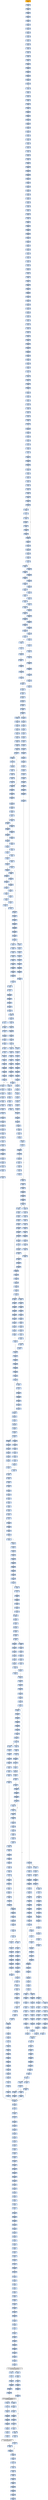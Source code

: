strict digraph G {
	graph [bgcolor=transparent,
		name=G
	];
	node [color=lightsteelblue,
		fillcolor=lightsteelblue,
		shape=rectangle,
		style=filled
	];
	"0x00407b80"	[label="0x00407b80
movl"];
	"0x00407b85"	[label="0x00407b85
stosl"];
	"0x00407b80" -> "0x00407b85"	[color="#000000"];
	"0x0042561e"	[label="0x0042561e
cmpl"];
	"0x00425622"	[label="0x00425622
je"];
	"0x0042561e" -> "0x00425622"	[color="#000000"];
	"0x00425a2e"	[label="0x00425a2e
movl"];
	"0x00425a32"	[label="0x00425a32
addl"];
	"0x00425a2e" -> "0x00425a32"	[color="#000000"];
	"0x0042585f"	[label="0x0042585f
cmpl"];
	"0x00425865"	[label="0x00425865
movw"];
	"0x0042585f" -> "0x00425865"	[color="#000000"];
	"0x004251ee"	[color=lightgrey,
		fillcolor=orange,
		label="0x004251ee
pusha"];
	"0x004251ef"	[label="0x004251ef
call"];
	"0x004251ee" -> "0x004251ef"	[color="#000000"];
	"0x00425b35"	[label="0x00425b35
movl"];
	"0x00425b3a"	[label="0x00425b3a
subl"];
	"0x00425b35" -> "0x00425b3a"	[color="#000000"];
	"0x00425b1b"	[label="0x00425b1b
orl"];
	"0x00425b1d"	[label="0x00425b1d
movl"];
	"0x00425b1b" -> "0x00425b1d"	[color="#000000"];
	"0x00425cf2"	[label="0x00425cf2
movl"];
	"0x00425cf9"	[label="0x00425cf9
cmpl"];
	"0x00425cf2" -> "0x00425cf9"	[color="#000000"];
	"0x00425218"	[label="0x00425218
movb"];
	"0x0042521b"	[label="0x0042521b
jne"];
	"0x00425218" -> "0x0042521b"	[color="#000000"];
	"0x00425764"	[label="0x00425764
sarl"];
	"0x00425769"	[label="0x00425769
movl"];
	"0x00425764" -> "0x00425769"	[color="#000000"];
	"0x00425a88"	[label="0x00425a88
movl"];
	"0x00425a8a"	[label="0x00425a8a
shrw"];
	"0x00425a88" -> "0x00425a8a"	[color="#000000"];
	"0x00425239"	[label="0x00425239
popl"];
	"0x0042523a"	[label="0x0042523a
popl"];
	"0x00425239" -> "0x0042523a"	[color="#000000"];
	"0x00425655"	[label="0x00425655
subl"];
	"0x00425657"	[label="0x00425657
movl"];
	"0x00425655" -> "0x00425657"	[color="#000000"];
	"0x00425d0b"	[label="0x00425d0b
ja"];
	"0x00425d22"	[label="0x00425d22
subl"];
	"0x00425d0b" -> "0x00425d22"	[color="#000000",
		label=T];
	"0x00425a63"	[label="0x00425a63
imull"];
	"0x00425a66"	[label="0x00425a66
cmpl"];
	"0x00425a63" -> "0x00425a66"	[color="#000000"];
	"0x00425d29"	[label="0x00425d29
xorl"];
	"0x00425d22" -> "0x00425d29"	[color="#000000"];
	"0x0042542b"	[label="0x0042542b
leal"];
	"0x0042542e"	[label="0x0042542e
movzbl"];
	"0x0042542b" -> "0x0042542e"	[color="#000000"];
	GETMODULEHANDLEA_KERNEL32_DLL	[color=lightgrey,
		fillcolor=lightgrey,
		label="GETMODULEHANDLEA_KERNEL32_DLL
GETMODULEHANDLEA"];
	"0x00407aea"	[label="0x00407aea
orl"];
	GETMODULEHANDLEA_KERNEL32_DLL -> "0x00407aea"	[color="#000000"];
	"0x00407b3c"	[label="0x00407b3c
movl"];
	GETMODULEHANDLEA_KERNEL32_DLL -> "0x00407b3c"	[color="#000000"];
	"0x00425b58"	[label="0x00425b58
leal"];
	"0x00425b5b"	[label="0x00425b5b
movw"];
	"0x00425b58" -> "0x00425b5b"	[color="#000000"];
	"0x00425cce"	[label="0x00425cce
leal"];
	"0x00425cd2"	[label="0x00425cd2
movb"];
	"0x00425cce" -> "0x00425cd2"	[color="#000000"];
	"0x004256ac"	[label="0x004256ac
movl"];
	"0x004256b0"	[label="0x004256b0
subw"];
	"0x004256ac" -> "0x004256b0"	[color="#000000"];
	"0x00425881"	[label="0x00425881
incl"];
	"0x00425882"	[label="0x00425882
orl"];
	"0x00425881" -> "0x00425882"	[color="#000000"];
	"0x00425b31"	[label="0x00425b31
movl"];
	"0x00425b31" -> "0x00425b35"	[color="#000000"];
	"0x00425665"	[label="0x00425665
movl"];
	"0x00425669"	[label="0x00425669
movl"];
	"0x00425665" -> "0x00425669"	[color="#000000"];
	"0x004252c2"	[label="0x004252c2
pushl"];
	"0x004252c3"	[label="0x004252c3
pushl"];
	"0x004252c2" -> "0x004252c3"	[color="#000000"];
	"0x0042526e"	[label="0x0042526e
subl"];
	"0x00425270"	[label="0x00425270
subl"];
	"0x0042526e" -> "0x00425270"	[color="#000000"];
	"0x00407b86"	[label="0x00407b86
popa"];
	"0x00407b87"	[label="0x00407b87
jmp"];
	"0x00407b86" -> "0x00407b87"	[color="#000000"];
	"0x00407aa1"	[label="0x00407aa1
call"];
	"0x00407aa6"	[label="0x00407aa6
popl"];
	"0x00407aa1" -> "0x00407aa6"	[color="#000000"];
	"0x004259ef"	[label="0x004259ef
subl"];
	"0x004259f1"	[label="0x004259f1
subl"];
	"0x004259ef" -> "0x004259f1"	[color="#000000"];
	"0x00425c9f"	[label="0x00425c9f
movl"];
	"0x00425ca2"	[label="0x00425ca2
incl"];
	"0x00425c9f" -> "0x00425ca2"	[color="#000000"];
	"0x00407ace"	[label="0x00407ace
movw"];
	"0x00407ad2"	[label="0x00407ad2
addl"];
	"0x00407ace" -> "0x00407ad2"	[color="#000000"];
	"0x00425313"	[label="0x00425313
movl"];
	"0x0042531a"	[label="0x0042531a
movl"];
	"0x00425313" -> "0x0042531a"	[color="#000000"];
	"0x004255f5"	[label="0x004255f5
subl"];
	"0x004255f7"	[label="0x004255f7
movl"];
	"0x004255f5" -> "0x004255f7"	[color="#000000"];
	"0x004253f2"	[label="0x004253f2
movzbl"];
	"0x004253f5"	[label="0x004253f5
shll"];
	"0x004253f2" -> "0x004253f5"	[color="#000000"];
	"0x004257a3"	[label="0x004257a3
movl"];
	"0x004257a7"	[label="0x004257a7
subl"];
	"0x004257a3" -> "0x004257a7"	[color="#000000"];
	"0x00425452"	[label="0x00425452
imull"];
	"0x00425458"	[label="0x00425458
cmpl"];
	"0x00425452" -> "0x00425458"	[color="#000000"];
	"0x00425884"	[label="0x00425884
movl"];
	"0x00425888"	[label="0x00425888
movl"];
	"0x00425884" -> "0x00425888"	[color="#000000"];
	"0x00407b12"	[label="0x00407b12
pushl"];
	"0x00407b13"	[label="0x00407b13
movl"];
	"0x00407b12" -> "0x00407b13"	[color="#000000"];
	"0x004255fd"	[label="0x004255fd
movl"];
	"0x004255ff"	[label="0x004255ff
shrw"];
	"0x004255fd" -> "0x004255ff"	[color="#000000"];
	"0x0042575e"	[label="0x0042575e
jae"];
	"0x004257c0"	[label="0x004257c0
subl"];
	"0x0042575e" -> "0x004257c0"	[color="#000000",
		label=T];
	"0x00425760"	[label="0x00425760
subl"];
	"0x0042575e" -> "0x00425760"	[color="#000000",
		label=F];
	"0x004253f8"	[label="0x004253f8
incl"];
	"0x004253f5" -> "0x004253f8"	[color="#000000"];
	"0x00425803"	[label="0x00425803
movzbl"];
	"0x00425806"	[label="0x00425806
shll"];
	"0x00425803" -> "0x00425806"	[color="#000000"];
	"0x00425c56"	[label="0x00425c56
movl"];
	"0x00425c5b"	[label="0x00425c5b
subl"];
	"0x00425c56" -> "0x00425c5b"	[color="#000000"];
	"0x00425c52"	[label="0x00425c52
movl"];
	"0x00425c52" -> "0x00425c56"	[color="#000000"];
	"0x00407b0a"	[label="0x00407b0a
je"];
	"0x00407b0c"	[label="0x00407b0c
pushl"];
	"0x00407b0a" -> "0x00407b0c"	[color="#000000",
		label=F];
	"0x004252d7"	[label="0x004252d7
movb"];
	"0x004252dc"	[label="0x004252dc
movl"];
	"0x004252d7" -> "0x004252dc"	[color="#000000"];
	"0x00425b2a"	[label="0x00425b2a
imull"];
	"0x00425b2d"	[label="0x00425b2d
cmpl"];
	"0x00425b2a" -> "0x00425b2d"	[color="#000000"];
	"0x00425305"	[label="0x00425305
movl"];
	"0x00425309"	[label="0x00425309
movl"];
	"0x00425305" -> "0x00425309"	[color="#000000"];
	"0x00407ad4"	[label="0x00407ad4
addl"];
	"0x00407ad2" -> "0x00407ad4"	[color="#000000"];
	"0x004252c1"	[label="0x004252c1
pushl"];
	"0x004252c1" -> "0x004252c2"	[color="#000000"];
	"0x0042526c"	[label="0x0042526c
movb"];
	"0x0042526c" -> "0x0042526e"	[color="#000000"];
	"0x00425b5e"	[label="0x00425b5e
movl"];
	"0x00425b62"	[label="0x00425b62
decl"];
	"0x00425b5e" -> "0x00425b62"	[color="#000000"];
	"0x004257f9"	[label="0x004257f9
cmpl"];
	"0x004257fd"	[label="0x004257fd
je"];
	"0x004257f9" -> "0x004257fd"	[color="#000000"];
	"0x00425247"	[label="0x00425247
pushl"];
	"0x00425248"	[label="0x00425248
pushl"];
	"0x00425247" -> "0x00425248"	[color="#000000"];
	"0x00425acc"	[label="0x00425acc
jle"];
	"0x00425ace"	[label="0x00425ace
movl"];
	"0x00425acc" -> "0x00425ace"	[color="#000000",
		label=F];
	"0x00425ad3"	[label="0x00425ad3
movl"];
	"0x00425acc" -> "0x00425ad3"	[color="#000000",
		label=T];
	"0x004252ea"	[label="0x004252ea
movl"];
	"0x004252ef"	[label="0x004252ef
movzbl"];
	"0x004252ea" -> "0x004252ef"	[color="#000000"];
	"0x00407aec"	[label="0x00407aec
je"];
	"0x00407aea" -> "0x00407aec"	[color="#000000"];
	"0x00425538"	[label="0x00425538
leal"];
	"0x0042553b"	[label="0x0042553b
movl"];
	"0x00425538" -> "0x0042553b"	[color="#000000"];
	"0x00425628"	[label="0x00425628
movzbl"];
	"0x00425622" -> "0x00425628"	[color="#000000",
		label=F];
	"0x00425cc7"	[label="0x00425cc7
addl"];
	"0x00425cc7" -> "0x00425cce"	[color="#000000"];
	"0x0042520b"	[label="0x0042520b
subl"];
	"0x0042520d"	[label="0x0042520d
addl"];
	"0x0042520b" -> "0x0042520d"	[color="#000000"];
	"0x0042587b"	[label="0x0042587b
shll"];
	"0x0042587e"	[label="0x0042587e
shll"];
	"0x0042587b" -> "0x0042587e"	[color="#000000"];
	"0x004252b7"	[label="0x004252b7
addl"];
	"0x004252bc"	[label="0x004252bc
jmp"];
	"0x004252b7" -> "0x004252bc"	[color="#000000"];
	"0x00425be5"	[label="0x00425be5
jne"];
	"0x00425be7"	[label="0x00425be7
movl"];
	"0x00425be5" -> "0x00425be7"	[color="#000000",
		label=F];
	"0x00407ac2"	[label="0x00407ac2
cmpb"];
	"0x00407ac5"	[label="0x00407ac5
jne"];
	"0x00407ac2" -> "0x00407ac5"	[color="#000000"];
	"0x00425a08"	[label="0x00425a08
movl"];
	"0x00425a10"	[label="0x00425a10
movw"];
	"0x00425a08" -> "0x00425a10"	[color="#000000"];
	"0x004256f6"	[label="0x004256f6
movl"];
	"0x004256fb"	[label="0x004256fb
movl"];
	"0x004256f6" -> "0x004256fb"	[color="#000000"];
	"0x00425437"	[label="0x00425437
movl"];
	"0x0042543b"	[label="0x0042543b
andl"];
	"0x00425437" -> "0x0042543b"	[color="#000000"];
	"0x00425b63"	[label="0x00425b63
movl"];
	"0x00425b67"	[label="0x00425b67
jne"];
	"0x00425b63" -> "0x00425b67"	[color="#000000"];
	"0x004256ff"	[label="0x004256ff
movl"];
	"0x00425707"	[label="0x00425707
movl"];
	"0x004256ff" -> "0x00425707"	[color="#000000"];
	"0x00425b2f"	[label="0x00425b2f
jae"];
	"0x00425b2d" -> "0x00425b2f"	[color="#000000"];
	"0x00425585"	[label="0x00425585
sarl"];
	"0x00425588"	[label="0x00425588
leal"];
	"0x00425585" -> "0x00425588"	[color="#000000"];
	"0x00425c8c"	[label="0x00425c8c
movl"];
	"0x00425c90"	[label="0x00425c90
shll"];
	"0x00425c8c" -> "0x00425c90"	[color="#000000"];
	"0x00407b2f"	[label="0x00407b2f
cmpl"];
	"0x00407b32"	[label="0x00407b32
je"];
	"0x00407b2f" -> "0x00407b32"	[color="#000000"];
	"0x00425998"	[label="0x00425998
shll"];
	"0x0042599b"	[label="0x0042599b
shll"];
	"0x00425998" -> "0x0042599b"	[color="#000000"];
	"0x0042589e"	[label="0x0042589e
movl"];
	"0x004258a0"	[label="0x004258a0
movl"];
	"0x0042589e" -> "0x004258a0"	[color="#000000"];
	"0x004257f7"	[label="0x004257f7
ja"];
	"0x004257f7" -> "0x004257f9"	[color="#000000",
		label=F];
	"0x0042580f"	[label="0x0042580f
movl"];
	"0x004257f7" -> "0x0042580f"	[color="#000000",
		label=T];
	"0x00425a1a"	[label="0x00425a1a
movl"];
	"0x00425a1e"	[label="0x00425a1e
movl"];
	"0x00425a1a" -> "0x00425a1e"	[color="#000000"];
	"0x00407ab6"	[label="0x00407ab6
popl"];
	"0x00407ab7"	[label="0x00407ab7
addl"];
	"0x00407ab6" -> "0x00407ab7"	[color="#000000"];
	"0x00425c4e"	[label="0x00425c4e
cmpl"];
	"0x00425c50"	[label="0x00425c50
jae"];
	"0x00425c4e" -> "0x00425c50"	[color="#000000"];
	"0x0042568e"	[label="0x0042568e
addl"];
	"0x00425694"	[label="0x00425694
leal"];
	"0x0042568e" -> "0x00425694"	[color="#000000"];
	"0x004257d9"	[label="0x004257d9
movl"];
	"0x004257db"	[label="0x004257db
subl"];
	"0x004257d9" -> "0x004257db"	[color="#000000"];
	"0x004255a7"	[label="0x004255a7
jmp"];
	"0x00425530"	[label="0x00425530
cmpl"];
	"0x004255a7" -> "0x00425530"	[color="#000000"];
	"0x004257fd" -> "0x00425803"	[color="#000000",
		label=F];
	"0x00425a8e"	[label="0x00425a8e
subw"];
	"0x00425a91"	[label="0x00425a91
movw"];
	"0x00425a8e" -> "0x00425a91"	[color="#000000"];
	"0x004253c1"	[label="0x004253c1
andl"];
	"0x004253c5"	[label="0x004253c5
movl"];
	"0x004253c1" -> "0x004253c5"	[color="#000000"];
	"0x004254c7"	[label="0x004254c7
movl"];
	"0x004254cb"	[label="0x004254cb
movw"];
	"0x004254c7" -> "0x004254cb"	[color="#000000"];
	"0x00425954"	[label="0x00425954
sarl"];
	"0x00425957"	[label="0x00425957
movl"];
	"0x00425954" -> "0x00425957"	[color="#000000"];
	"0x00425854"	[label="0x00425854
shrw"];
	"0x00425858"	[label="0x00425858
subw"];
	"0x00425854" -> "0x00425858"	[color="#000000"];
	"0x004252fa"	[label="0x004252fa
movl"];
	"0x004252fe"	[label="0x004252fe
movzbl"];
	"0x004252fa" -> "0x004252fe"	[color="#000000"];
	"0x0042591c"	[label="0x0042591c
cmpl"];
	"0x00425920"	[label="0x00425920
je"];
	"0x0042591c" -> "0x00425920"	[color="#000000"];
	"0x00425aca"	[label="0x00425aca
movl"];
	"0x00425aca" -> "0x00425acc"	[color="#000000"];
	"0x00425603"	[label="0x00425603
subw"];
	"0x00425606"	[label="0x00425606
cmpl"];
	"0x00425603" -> "0x00425606"	[color="#000000"];
	"0x00407a6a"	[label="0x00407a6a
je"];
	"0x00407a6a" -> "0x00407aa1"	[color="#000000",
		label=T];
	"0x004255af"	[label="0x004255af
movl"];
	"0x004255b6"	[label="0x004255b6
movb"];
	"0x004255af" -> "0x004255b6"	[color="#000000"];
	"0x0042586c"	[label="0x0042586c
ja"];
	"0x0042586c" -> "0x00425884"	[color="#000000",
		label=T];
	"0x0042586e"	[label="0x0042586e
cmpl"];
	"0x0042586c" -> "0x0042586e"	[color="#000000",
		label=F];
	"0x004254c5"	[label="0x004254c5
orl"];
	"0x004254c5" -> "0x004254c7"	[color="#000000"];
	"0x004252e3"	[label="0x004252e3
leal"];
	"0x004252e6"	[label="0x004252e6
movl"];
	"0x004252e3" -> "0x004252e6"	[color="#000000"];
	"0x004254a6"	[label="0x004254a6
movl"];
	"0x004254aa"	[label="0x004254aa
leal"];
	"0x004254a6" -> "0x004254aa"	[color="#000000"];
	"0x00407ab3"	[label="0x00407ab3
addl"];
	"0x00407ab3" -> "0x00407ab6"	[color="#000000"];
	"0x00425472"	[label="0x00425472
subl"];
	"0x00425476"	[label="0x00425476
movl"];
	"0x00425472" -> "0x00425476"	[color="#000000"];
	"0x004255c3"	[label="0x004255c3
movl"];
	"0x004255c7"	[label="0x004255c7
jg"];
	"0x004255c3" -> "0x004255c7"	[color="#000000"];
	"0x00425c5d"	[label="0x00425c5d
sarl"];
	"0x00425c60"	[label="0x00425c60
leal"];
	"0x00425c5d" -> "0x00425c60"	[color="#000000"];
	"0x00425a4d"	[label="0x00425a4d
movzbl"];
	"0x00425a50"	[label="0x00425a50
shll"];
	"0x00425a4d" -> "0x00425a50"	[color="#000000"];
	"0x00425263"	[label="0x00425263
movl"];
	"0x00425265"	[label="0x00425265
popl"];
	"0x00425263" -> "0x00425265"	[color="#000000"];
	"0x00425809"	[label="0x00425809
shll"];
	"0x0042580c"	[label="0x0042580c
incl"];
	"0x00425809" -> "0x0042580c"	[color="#000000"];
	"0x004256b3"	[label="0x004256b3
cmpl"];
	"0x004256b9"	[label="0x004256b9
movw"];
	"0x004256b3" -> "0x004256b9"	[color="#000000"];
	"0x0042588a"	[label="0x0042588a
shrl"];
	"0x00425888" -> "0x0042588a"	[color="#000000"];
	"0x0042563d"	[label="0x0042563d
movw"];
	"0x00425644"	[label="0x00425644
movzwl"];
	"0x0042563d" -> "0x00425644"	[color="#000000"];
	"0x004257b2"	[label="0x004257b2
movb"];
	"0x004257b6"	[label="0x004257b6
incl"];
	"0x004257b2" -> "0x004257b6"	[color="#000000"];
	"0x00425788"	[label="0x00425788
cmpl"];
	"0x0042578d"	[label="0x0042578d
movl"];
	"0x00425788" -> "0x0042578d"	[color="#000000"];
	"0x00407b46"	[label="0x00407b46
jne"];
	"0x00407b48"	[label="0x00407b48
lodsb"];
	"0x00407b46" -> "0x00407b48"	[color="#000000",
		label=F];
	"0x00425443"	[label="0x00425443
shll"];
	"0x00425445"	[label="0x00425445
movl"];
	"0x00425443" -> "0x00425445"	[color="#000000"];
	"0x00425989"	[label="0x00425989
ja"];
	"0x004259a1"	[label="0x004259a1
movw"];
	"0x00425989" -> "0x004259a1"	[color="#000000",
		label=T];
	"0x0042598b"	[label="0x0042598b
cmpl"];
	"0x00425989" -> "0x0042598b"	[color="#000000",
		label=F];
	"0x00425502"	[label="0x00425502
subl"];
	"0x00425506"	[label="0x00425506
subl"];
	"0x00425502" -> "0x00425506"	[color="#000000"];
	"0x00425b8a"	[label="0x00425b8a
movl"];
	"0x00425b8e"	[label="0x00425b8e
jg"];
	"0x00425b8a" -> "0x00425b8e"	[color="#000000"];
	"0x00425481"	[label="0x00425481
movl"];
	"0x00425485"	[label="0x00425485
shll"];
	"0x00425481" -> "0x00425485"	[color="#000000"];
	"0x004259d2"	[label="0x004259d2
movl"];
	"0x004259d6"	[label="0x004259d6
movw"];
	"0x004259d2" -> "0x004259d6"	[color="#000000"];
	"0x0042550d"	[label="0x0042550d
shrw"];
	"0x00425511"	[label="0x00425511
subw"];
	"0x0042550d" -> "0x00425511"	[color="#000000"];
	"0x0042554f"	[label="0x0042554f
je"];
	"0x00425555"	[label="0x00425555
shll"];
	"0x0042554f" -> "0x00425555"	[color="#000000",
		label=F];
	"0x004254c1"	[label="0x004254c1
shll"];
	"0x004254c4"	[label="0x004254c4
incl"];
	"0x004254c1" -> "0x004254c4"	[color="#000000"];
	"0x00425c6b"	[label="0x00425c6b
jmp"];
	"0x00425c6b" -> "0x00425c8c"	[color="#000000"];
	"0x00425508"	[label="0x00425508
movl"];
	"0x0042550a"	[label="0x0042550a
leal"];
	"0x00425508" -> "0x0042550a"	[color="#000000"];
	"0x00425571"	[label="0x00425571
imull"];
	"0x00425574"	[label="0x00425574
cmpl"];
	"0x00425571" -> "0x00425574"	[color="#000000"];
	"0x00425a22"	[label="0x00425a22
movl"];
	"0x00425a27"	[label="0x00425a27
movl"];
	"0x00425a22" -> "0x00425a27"	[color="#000000"];
	"0x004258dc"	[label="0x004258dc
movl"];
	"0x004258e0"	[label="0x004258e0
movl"];
	"0x004258dc" -> "0x004258e0"	[color="#000000"];
	"0x00407b0d"	[label="0x00407b0d
pushl"];
	"0x00407b0e"	[label="0x00407b0e
pushl"];
	"0x00407b0d" -> "0x00407b0e"	[color="#000000"];
	"0x004252c5"	[label="0x004252c5
subl"];
	"0x004252c8"	[label="0x004252c8
movl"];
	"0x004252c5" -> "0x004252c8"	[color="#000000"];
	"0x00425304"	[label="0x00425304
decl"];
	"0x00425304" -> "0x00425305"	[color="#000000"];
	"0x0042555a"	[label="0x0042555a
movzbl"];
	"0x0042555d"	[label="0x0042555d
shll"];
	"0x0042555a" -> "0x0042555d"	[color="#000000"];
	"0x00425bac"	[label="0x00425bac
leal"];
	"0x00425baf"	[label="0x00425baf
cmpl"];
	"0x00425bac" -> "0x00425baf"	[color="#000000"];
	"0x00425b3f"	[label="0x00425b3f
leal"];
	"0x00425b42"	[label="0x00425b42
movw"];
	"0x00425b3f" -> "0x00425b42"	[color="#000000"];
	"0x0042522f"	[label="0x0042522f
pushl"];
	"0x00425230"	[label="0x00425230
addb"];
	"0x0042522f" -> "0x00425230"	[color="#000000"];
	"0x00425bcf"	[label="0x00425bcf
orl"];
	"0x00425bd1"	[label="0x00425bd1
shrl"];
	"0x00425bcf" -> "0x00425bd1"	[color="#000000"];
	"0x00425abc"	[label="0x00425abc
jg"];
	"0x00425ac2"	[label="0x00425ac2
addl"];
	"0x00425abc" -> "0x00425ac2"	[color="#000000",
		label=F];
	"0x00425ca9"	[label="0x00425ca9
movl"];
	"0x00425abc" -> "0x00425ca9"	[color="#000000",
		label=T];
	"0x00425878"	[label="0x00425878
movzbl"];
	"0x00425878" -> "0x0042587b"	[color="#000000"];
	"0x004252f5"	[label="0x004252f5
shll"];
	"0x004252f7"	[label="0x004252f7
movl"];
	"0x004252f5" -> "0x004252f7"	[color="#000000"];
	"0x004252b1"	[label="0x004252b1
call"];
	"0x004252b6"	[label="0x004252b6
popl"];
	"0x004252b1" -> "0x004252b6"	[color="#000000"];
	"0x004256f0"	[label="0x004256f0
jae"];
	"0x004256f0" -> "0x004256f6"	[color="#000000",
		label=F];
	"0x004256f0" -> "0x004257d9"	[color="#000000",
		label=T];
	"0x00425843"	[label="0x00425843
movl"];
	"0x00425847"	[label="0x00425847
jmp"];
	"0x00425843" -> "0x00425847"	[color="#000000"];
	"0x004257c6"	[label="0x004257c6
shrw"];
	"0x004257ca"	[label="0x004257ca
subw"];
	"0x004257c6" -> "0x004257ca"	[color="#000000"];
	"0x00425423"	[label="0x00425423
sarl"];
	"0x00425426"	[label="0x00425426
movl"];
	"0x00425423" -> "0x00425426"	[color="#000000"];
	"0x00425227"	[label="0x00425227
shll"];
	"0x0042522a"	[label="0x0042522a
movb"];
	"0x00425227" -> "0x0042522a"	[color="#000000"];
	"0x00425274"	[label="0x00425274
jae"];
	"0x0042529c"	[label="0x0042529c
call"];
	"0x00425274" -> "0x0042529c"	[color="#000000",
		label=T];
	"0x00425b09"	[label="0x00425b09
je"];
	"0x00425b0f"	[label="0x00425b0f
shll"];
	"0x00425b09" -> "0x00425b0f"	[color="#000000",
		label=F];
	"0x00425c19"	[label="0x00425c19
addl"];
	"0x00425c1b"	[label="0x00425c1b
cmpl"];
	"0x00425c19" -> "0x00425c1b"	[color="#000000"];
	"0x00425935"	[label="0x00425935
movl"];
	"0x00425937"	[label="0x00425937
shrl"];
	"0x00425935" -> "0x00425937"	[color="#000000"];
	"0x004258c2"	[label="0x004258c2
subl"];
	"0x004258c4"	[label="0x004258c4
movl"];
	"0x004258c2" -> "0x004258c4"	[color="#000000"];
	"0x004254d8"	[label="0x004254d8
imull"];
	"0x004254db"	[label="0x004254db
cmpl"];
	"0x004254d8" -> "0x004254db"	[color="#000000"];
	"0x00425b7a"	[label="0x00425b7a
movl"];
	"0x00425b7c"	[label="0x00425b7c
sarl"];
	"0x00425b7a" -> "0x00425b7c"	[color="#000000"];
	"0x004255e2"	[label="0x004255e2
jmp"];
	"0x004255e2" -> "0x00425cf2"	[color="#000000"];
	"0x00425779"	[label="0x00425779
movw"];
	"0x00425780"	[label="0x00425780
je"];
	"0x00425779" -> "0x00425780"	[color="#000000"];
	"0x004259f3"	[label="0x004259f3
movl"];
	"0x004259f5"	[label="0x004259f5
movl"];
	"0x004259f3" -> "0x004259f5"	[color="#000000"];
	"0x0042541f"	[label="0x0042541f
movb"];
	"0x0042541f" -> "0x00425423"	[color="#000000"];
	"0x00425a82"	[label="0x00425a82
subl"];
	"0x00425a86"	[label="0x00425a86
subl"];
	"0x00425a82" -> "0x00425a86"	[color="#000000"];
	"0x00425b78"	[label="0x00425b78
movl"];
	"0x00425b78" -> "0x00425b7a"	[color="#000000"];
	"0x00425581"	[label="0x00425581
subl"];
	"0x00425583"	[label="0x00425583
movl"];
	"0x00425581" -> "0x00425583"	[color="#000000"];
	"0x00425520"	[label="0x00425520
je"];
	"0x00425520" -> "0x00425530"	[color="#000000",
		label=T];
	"0x0042589a"	[label="0x0042589a
cmpl"];
	"0x0042589c"	[label="0x0042589c
jae"];
	"0x0042589a" -> "0x0042589c"	[color="#000000"];
	"0x004256c0"	[label="0x004256c0
ja"];
	"0x004256b9" -> "0x004256c0"	[color="#000000"];
	"0x00425500"	[label="0x00425500
jmp"];
	"0x00425500" -> "0x00425530"	[color="#000000"];
	"0x00425351"	[label="0x00425351
movzbl"];
	"0x00425355"	[label="0x00425355
addl"];
	"0x00425351" -> "0x00425355"	[color="#000000"];
	"0x004257ae"	[label="0x004257ae
movb"];
	"0x004257ae" -> "0x004257b2"	[color="#000000"];
	"0x00425a5a"	[label="0x00425a5a
movw"];
	"0x00425a5d"	[label="0x00425a5d
shrl"];
	"0x00425a5a" -> "0x00425a5d"	[color="#000000"];
	"0x0042537c"	[label="0x0042537c
movl"];
	"0x00425384"	[label="0x00425384
movl"];
	"0x0042537c" -> "0x00425384"	[color="#000000"];
	"0x00425cb1"	[label="0x00425cb1
addl"];
	"0x00425cb4"	[label="0x00425cb4
cmpl"];
	"0x00425cb1" -> "0x00425cb4"	[color="#000000"];
	"0x00425c94"	[label="0x00425c94
decl"];
	"0x00425c90" -> "0x00425c94"	[color="#000000"];
	"0x0042558b"	[label="0x0042558b
movw"];
	"0x00425588" -> "0x0042558b"	[color="#000000"];
	"0x0042588d"	[label="0x0042588d
movw"];
	"0x0042588a" -> "0x0042588d"	[color="#000000"];
	"0x004258f0"	[label="0x004258f0
movl"];
	"0x004258f4"	[label="0x004258f4
movl"];
	"0x004258f0" -> "0x004258f4"	[color="#000000"];
	"0x00425269"	[label="0x00425269
movl"];
	"0x00425269" -> "0x0042526c"	[color="#000000"];
	"0x00425827"	[label="0x00425827
jae"];
	"0x00425829"	[label="0x00425829
movl"];
	"0x00425827" -> "0x00425829"	[color="#000000",
		label=F];
	"0x0042584c"	[label="0x0042584c
movl"];
	"0x00425827" -> "0x0042584c"	[color="#000000",
		label=T];
	"0x00425771"	[label="0x00425771
cmpl"];
	"0x00425776"	[label="0x00425776
leal"];
	"0x00425771" -> "0x00425776"	[color="#000000"];
	"0x004258c6"	[label="0x004258c6
shrw"];
	"0x004258c4" -> "0x004258c6"	[color="#000000"];
	"0x0042598f"	[label="0x0042598f
je"];
	"0x00425995"	[label="0x00425995
movzbl"];
	"0x0042598f" -> "0x00425995"	[color="#000000",
		label=F];
	"0x00425af2"	[label="0x00425af2
leal"];
	"0x00425af5"	[label="0x00425af5
movl"];
	"0x00425af2" -> "0x00425af5"	[color="#000000"];
	"0x00425b14"	[label="0x00425b14
movzbl"];
	"0x00425b17"	[label="0x00425b17
shll"];
	"0x00425b14" -> "0x00425b17"	[color="#000000"];
	"0x00407b6b"	[label="0x00407b6b
orb"];
	"0x00407b6d"	[label="0x00407b6d
jne"];
	"0x00407b6b" -> "0x00407b6d"	[color="#000000"];
	"0x00425244"	[label="0x00425244
pushl"];
	"0x00425245"	[label="0x00425245
subl"];
	"0x00425244" -> "0x00425245"	[color="#000000"];
	"0x00425310"	[label="0x00425310
movzbl"];
	"0x00425309" -> "0x00425310"	[color="#000000"];
	"0x0042563a"	[label="0x0042563a
shrl"];
	"0x0042563a" -> "0x0042563d"	[color="#000000"];
	"0x00425ace" -> "0x00425ad3"	[color="#000000"];
	"0x00425ca3"	[label="0x00425ca3
movl"];
	"0x00425ca2" -> "0x00425ca3"	[color="#000000"];
	"0x004251fc"	[label="0x004251fc
addl"];
	"0x004251fe"	[label="0x004251fe
subl"];
	"0x004251fc" -> "0x004251fe"	[color="#000000"];
	"0x00425b96"	[label="0x00425b96
addl"];
	"0x00425b98"	[label="0x00425b98
movl"];
	"0x00425b96" -> "0x00425b98"	[color="#000000"];
	"0x0042576d"	[label="0x0042576d
movl"];
	"0x00425769" -> "0x0042576d"	[color="#000000"];
	"0x00425b87"	[label="0x00425b87
cmpl"];
	"0x00425b87" -> "0x00425b8a"	[color="#000000"];
	"0x004255f1"	[label="0x004255f1
movl"];
	"0x004255f1" -> "0x004255f5"	[color="#000000"];
	"0x00425940"	[label="0x00425940
cmpl"];
	"0x00425942"	[label="0x00425942
jae"];
	"0x00425940" -> "0x00425942"	[color="#000000"];
	"0x00425b94"	[label="0x00425b94
shll"];
	"0x00425b94" -> "0x00425b96"	[color="#000000"];
	"0x00425322"	[label="0x00425322
movl"];
	"0x0042531a" -> "0x00425322"	[color="#000000"];
	"0x00425359"	[label="0x00425359
leal"];
	"0x0042535f"	[label="0x0042535f
cmpl"];
	"0x00425359" -> "0x0042535f"	[color="#000000"];
	"0x00425c7c"	[label="0x00425c7c
movl"];
	"0x00425c80"	[label="0x00425c80
movw"];
	"0x00425c7c" -> "0x00425c80"	[color="#000000"];
	"0x0042569b"	[label="0x0042569b
jmp"];
	"0x00425914"	[label="0x00425914
cmpl"];
	"0x0042569b" -> "0x00425914"	[color="#000000"];
	"0x00425903"	[label="0x00425903
setg"];
	"0x00425906"	[label="0x00425906
addl"];
	"0x00425903" -> "0x00425906"	[color="#000000"];
	"0x00425bee"	[label="0x00425bee
movl"];
	"0x00425bf1"	[label="0x00425bf1
addl"];
	"0x00425bee" -> "0x00425bf1"	[color="#000000"];
	"0x00425450"	[label="0x00425450
addl"];
	"0x00425450" -> "0x00425452"	[color="#000000"];
	"0x004257ab"	[label="0x004257ab
movb"];
	"0x004257ab" -> "0x004257ae"	[color="#000000"];
	"0x00407abd"	[label="0x00407abd
subl"];
	"0x00407abd" -> "0x00407ac2"	[color="#000000"];
	"0x004259e5"	[label="0x004259e5
movl"];
	"0x004259ed"	[label="0x004259ed
jmp"];
	"0x004259e5" -> "0x004259ed"	[color="#000000"];
	"0x00425c84"	[label="0x00425c84
movl"];
	"0x00425c88"	[label="0x00425c88
incl"];
	"0x00425c84" -> "0x00425c88"	[color="#000000"];
	"0x004252a8"	[label="0x004252a8
movb"];
	"0x004252aa"	[label="0x004252aa
stosb"];
	"0x004252a8" -> "0x004252aa"	[color="#000000"];
	"0x00425cdb"	[label="0x00425cdb
incl"];
	"0x00425cdc"	[label="0x00425cdc
incl"];
	"0x00425cdb" -> "0x00425cdc"	[color="#000000"];
	"0x00425b69"	[label="0x00425b69
leal"];
	"0x00425b6c"	[label="0x00425b6c
cmpl"];
	"0x00425b69" -> "0x00425b6c"	[color="#000000"];
	"0x00425b45"	[label="0x00425b45
movl"];
	"0x00425b47"	[label="0x00425b47
jmp"];
	"0x00425b45" -> "0x00425b47"	[color="#000000"];
	"0x004259ed" -> "0x00425a1e"	[color="#000000"];
	"0x00425786"	[label="0x00425786
xorl"];
	"0x00425786" -> "0x00425788"	[color="#000000"];
	"0x00425560"	[label="0x00425560
incl"];
	"0x00425561"	[label="0x00425561
orl"];
	"0x00425560" -> "0x00425561"	[color="#000000"];
	"0x004254b3"	[label="0x004254b3
je"];
	"0x004254b9"	[label="0x004254b9
shll"];
	"0x004254b3" -> "0x004254b9"	[color="#000000",
		label=F];
	"0x00425464"	[label="0x00425464
movl"];
	"0x00425468"	[label="0x00425468
jle"];
	"0x00425464" -> "0x00425468"	[color="#000000"];
	"0x00407aa7"	[label="0x00407aa7
addl"];
	"0x00407aac"	[label="0x00407aac
movl"];
	"0x00407aa7" -> "0x00407aac"	[color="#000000"];
	"0x0042523d"	[label="0x0042523d
leal"];
	"0x0042523d" -> "0x00425244"	[color="#000000"];
	"0x00425a2b"	[label="0x00425a2b
leal"];
	"0x00425a27" -> "0x00425a2b"	[color="#000000"];
	"0x0042573e"	[label="0x0042573e
movzbl"];
	"0x00425741"	[label="0x00425741
shll"];
	"0x0042573e" -> "0x00425741"	[color="#000000"];
	"0x004254e3"	[label="0x004254e3
movl"];
	"0x004254e8"	[label="0x004254e8
subl"];
	"0x004254e3" -> "0x004254e8"	[color="#000000"];
	"0x00425926"	[label="0x00425926
movzbl"];
	"0x00425929"	[label="0x00425929
shll"];
	"0x00425926" -> "0x00425929"	[color="#000000"];
	"0x004255a9"	[label="0x004255a9
movl"];
	"0x004255ad"	[label="0x004255ad
movl"];
	"0x004255a9" -> "0x004255ad"	[color="#000000"];
	"0x004252cf"	[label="0x004252cf
movl"];
	"0x004252c8" -> "0x004252cf"	[color="#000000"];
	"0x00425995" -> "0x00425998"	[color="#000000"];
	"0x0042583c"	[label="0x0042583c
movw"];
	"0x0042583c" -> "0x00425843"	[color="#000000"];
	"0x00425403"	[label="0x00425403
shrl"];
	"0x00425406"	[label="0x00425406
movzwl"];
	"0x00425403" -> "0x00425406"	[color="#000000"];
	"0x00425a9c"	[label="0x00425a9c
movl"];
	"0x00425aa0"	[label="0x00425aa0
jne"];
	"0x00425a9c" -> "0x00425aa0"	[color="#000000"];
	"0x00425409"	[label="0x00425409
imull"];
	"0x00425406" -> "0x00425409"	[color="#000000"];
	"0x00425a34"	[label="0x00425a34
cmpl"];
	"0x00425a32" -> "0x00425a34"	[color="#000000"];
	"0x004256b0" -> "0x004256b3"	[color="#000000"];
	"0x004256a2"	[label="0x004256a2
subl"];
	"0x004256a4"	[label="0x004256a4
subl"];
	"0x004256a2" -> "0x004256a4"	[color="#000000"];
	"0x0042580d"	[label="0x0042580d
orl"];
	"0x0042580d" -> "0x0042580f"	[color="#000000"];
	"0x00425709"	[label="0x00425709
sarl"];
	"0x00425707" -> "0x00425709"	[color="#000000"];
	"0x00425734"	[label="0x00425734
cmpl"];
	"0x00425738"	[label="0x00425738
je"];
	"0x00425734" -> "0x00425738"	[color="#000000"];
	"0x00425973"	[label="0x00425973
subl"];
	"0x00425975"	[label="0x00425975
subl"];
	"0x00425973" -> "0x00425975"	[color="#000000"];
	"0x00425583" -> "0x00425585"	[color="#000000"];
	"0x004255e7"	[label="0x004255e7
subl"];
	"0x004255ec"	[label="0x004255ec
jmp"];
	"0x004255e7" -> "0x004255ec"	[color="#000000"];
	"0x00425c0a"	[label="0x00425c0a
movl"];
	"0x00425c0f"	[label="0x00425c0f
movl"];
	"0x00425c0a" -> "0x00425c0f"	[color="#000000"];
	"0x004259c4"	[label="0x004259c4
sarl"];
	"0x004259c7"	[label="0x004259c7
movl"];
	"0x004259c4" -> "0x004259c7"	[color="#000000"];
	"0x00425c73"	[label="0x00425c73
movl"];
	"0x00425c75"	[label="0x00425c75
shrw"];
	"0x00425c73" -> "0x00425c75"	[color="#000000"];
	"0x004255a3"	[label="0x004255a3
movw"];
	"0x004255a3" -> "0x004255a7"	[color="#000000"];
	"0x004254f4"	[label="0x004254f4
leal"];
	"0x004254f7"	[label="0x004254f7
movw"];
	"0x004254f4" -> "0x004254f7"	[color="#000000"];
	"0x00425634"	[label="0x00425634
movl"];
	"0x00425638"	[label="0x00425638
movl"];
	"0x00425634" -> "0x00425638"	[color="#000000"];
	"0x0042589c" -> "0x0042589e"	[color="#000000",
		label=F];
	"0x004258be"	[label="0x004258be
movl"];
	"0x0042589c" -> "0x004258be"	[color="#000000",
		label=T];
	"0x00407aa6" -> "0x00407aa7"	[color="#000000"];
	"0x00425310" -> "0x00425313"	[color="#000000"];
	"0x00425c67"	[label="0x00425c67
movl"];
	"0x00425c67" -> "0x00425c6b"	[color="#000000"];
	"0x0042558f"	[label="0x0042558f
jmp"];
	"0x0042558b" -> "0x0042558f"	[color="#000000"];
	"0x00425759"	[label="0x00425759
imull"];
	"0x0042575c"	[label="0x0042575c
cmpl"];
	"0x00425759" -> "0x0042575c"	[color="#000000"];
	"0x00425d03"	[label="0x00425d03
cmpl"];
	"0x00425d03" -> "0x00425d0b"	[color="#000000"];
	"0x0042575c" -> "0x0042575e"	[color="#000000"];
	"0x0042570f"	[label="0x0042570f
movl"];
	"0x00425713"	[label="0x00425713
movw"];
	"0x0042570f" -> "0x00425713"	[color="#000000"];
	"0x00425bbd"	[label="0x00425bbd
je"];
	"0x00425bc3"	[label="0x00425bc3
shll"];
	"0x00425bbd" -> "0x00425bc3"	[color="#000000",
		label=F];
	"0x0042579f"	[label="0x0042579f
movl"];
	"0x0042579f" -> "0x004257a3"	[color="#000000"];
	"0x0042554b"	[label="0x0042554b
cmpl"];
	"0x0042554b" -> "0x0042554f"	[color="#000000"];
	"0x0042599e"	[label="0x0042599e
incl"];
	"0x0042599b" -> "0x0042599e"	[color="#000000"];
	"0x00425be1"	[label="0x00425be1
orl"];
	"0x00425be4"	[label="0x00425be4
decl"];
	"0x00425be1" -> "0x00425be4"	[color="#000000"];
	"0x00425a42"	[label="0x00425a42
je"];
	"0x00425a48"	[label="0x00425a48
shll"];
	"0x00425a42" -> "0x00425a48"	[color="#000000",
		label=F];
	"0x00407ad7"	[label="0x00407ad7
call"];
	"0x00407ad4" -> "0x00407ad7"	[color="#000000"];
	"0x00407b85" -> "0x00407b86"	[color="#000000"];
	"0x00425a9b"	[label="0x00425a9b
decl"];
	"0x00425a9b" -> "0x00425a9c"	[color="#000000"];
	"0x00425944"	[label="0x00425944
movl"];
	"0x00425948"	[label="0x00425948
movl"];
	"0x00425944" -> "0x00425948"	[color="#000000"];
	"0x004259a7"	[label="0x004259a7
shrl"];
	"0x004259aa"	[label="0x004259aa
movzwl"];
	"0x004259a7" -> "0x004259aa"	[color="#000000"];
	"0x00425536"	[label="0x00425536
jg"];
	"0x00425530" -> "0x00425536"	[color="#000000"];
	"0x00425397"	[label="0x00425397
je"];
	"0x0042539d"	[label="0x0042539d
movzbl"];
	"0x00425397" -> "0x0042539d"	[color="#000000",
		label=F];
	"0x00425c95"	[label="0x00425c95
movl"];
	"0x00425c99"	[label="0x00425c99
jne"];
	"0x00425c95" -> "0x00425c99"	[color="#000000"];
	"0x00425897"	[label="0x00425897
imull"];
	"0x00425897" -> "0x0042589a"	[color="#000000"];
	"0x00425222"	[label="0x00425222
andb"];
	"0x00425225"	[label="0x00425225
andb"];
	"0x00425222" -> "0x00425225"	[color="#000000"];
	"0x00425a80"	[label="0x00425a80
jmp"];
	"0x00425a97"	[label="0x00425a97
movl"];
	"0x00425a80" -> "0x00425a97"	[color="#000000"];
	"0x00425506" -> "0x00425508"	[color="#000000"];
	"0x0042566d"	[label="0x0042566d
movl"];
	"0x00425669" -> "0x0042566d"	[color="#000000"];
	"0x004256d2"	[label="0x004256d2
shll"];
	"0x004256d5"	[label="0x004256d5
incl"];
	"0x004256d2" -> "0x004256d5"	[color="#000000"];
	"0x0042562b"	[label="0x0042562b
shll"];
	"0x00425628" -> "0x0042562b"	[color="#000000"];
	"0x0042521d"	[label="0x0042521d
subl"];
	"0x0042521b" -> "0x0042521d"	[color="#000000",
		label=F];
	"0x004256e1"	[label="0x004256e1
movw"];
	"0x004256e8"	[label="0x004256e8
movzwl"];
	"0x004256e1" -> "0x004256e8"	[color="#000000"];
	"0x004259f9"	[label="0x004259f9
shrw"];
	"0x004259f5" -> "0x004259f9"	[color="#000000"];
	"0x0042593a"	[label="0x0042593a
movzwl"];
	"0x00425937" -> "0x0042593a"	[color="#000000"];
	"0x0042571e"	[label="0x0042571e
movl"];
	"0x00425722"	[label="0x00425722
shll"];
	"0x0042571e" -> "0x00425722"	[color="#000000"];
	"0x00407a69"	[label="0x00407a69
pushl"];
	"0x00407a69" -> "0x00407a6a"	[color="#000000"];
	"0x0042553f"	[label="0x0042553f
addl"];
	"0x0042553b" -> "0x0042553f"	[color="#000000"];
	"0x00425c6d"	[label="0x00425c6d
subl"];
	"0x00425c71"	[label="0x00425c71
subl"];
	"0x00425c6d" -> "0x00425c71"	[color="#000000"];
	"0x00425632"	[label="0x00425632
orl"];
	"0x00425632" -> "0x00425634"	[color="#000000"];
	"0x004253a0"	[label="0x004253a0
shll"];
	"0x004253a3"	[label="0x004253a3
incl"];
	"0x004253a0" -> "0x004253a3"	[color="#000000"];
	"0x0042593d"	[label="0x0042593d
imull"];
	"0x0042593d" -> "0x00425940"	[color="#000000"];
	"0x00425468" -> "0x00425538"	[color="#000000",
		label=T];
	"0x0042546e"	[label="0x0042546e
movl"];
	"0x00425468" -> "0x0042546e"	[color="#000000",
		label=F];
	"0x00425cba"	[label="0x00425cba
movl"];
	"0x00425cc1"	[label="0x00425cc1
movl"];
	"0x00425cba" -> "0x00425cc1"	[color="#000000"];
	"0x004259e1"	[label="0x004259e1
movl"];
	"0x004259e1" -> "0x004259e5"	[color="#000000"];
	"0x00425794"	[label="0x00425794
movl"];
	"0x0042578d" -> "0x00425794"	[color="#000000"];
	"0x00425563"	[label="0x00425563
movl"];
	"0x00425567"	[label="0x00425567
movw"];
	"0x00425563" -> "0x00425567"	[color="#000000"];
	"0x00425bd7"	[label="0x00425bd7
cmpl"];
	"0x00425bdb"	[label="0x00425bdb
jb"];
	"0x00425bd7" -> "0x00425bdb"	[color="#000000"];
	"0x00425549"	[label="0x00425549
ja"];
	"0x00425549" -> "0x0042554b"	[color="#000000",
		label=F];
	"0x00425549" -> "0x00425563"	[color="#000000",
		label=T];
	"0x0042591a"	[label="0x0042591a
ja"];
	"0x0042591a" -> "0x0042591c"	[color="#000000",
		label=F];
	"0x00425932"	[label="0x00425932
movw"];
	"0x0042591a" -> "0x00425932"	[color="#000000",
		label=T];
	"0x0042562e"	[label="0x0042562e
shll"];
	"0x0042562b" -> "0x0042562e"	[color="#000000"];
	"0x00425979"	[label="0x00425979
shrw"];
	"0x0042597d"	[label="0x0042597d
subw"];
	"0x00425979" -> "0x0042597d"	[color="#000000"];
	"0x00425a68"	[label="0x00425a68
jae"];
	"0x00425a66" -> "0x00425a68"	[color="#000000"];
	"0x00425980"	[label="0x00425980
cmpl"];
	"0x00425986"	[label="0x00425986
movw"];
	"0x00425980" -> "0x00425986"	[color="#000000"];
	"0x00425371"	[label="0x00425371
loop"];
	"0x00425373"	[label="0x00425373
movl"];
	"0x00425371" -> "0x00425373"	[color="#000000",
		label=F];
	"0x004258ff"	[label="0x004258ff
movl"];
	"0x004258ff" -> "0x00425903"	[color="#000000"];
	"0x004258ab"	[label="0x004258ab
sarl"];
	"0x004258ae"	[label="0x004258ae
leal"];
	"0x004258ab" -> "0x004258ae"	[color="#000000"];
	"0x004258c0"	[label="0x004258c0
subl"];
	"0x004258c0" -> "0x004258c2"	[color="#000000"];
	"0x00425a2b" -> "0x00425a2e"	[color="#000000"];
	"0x0042564a"	[label="0x0042564a
cmpl"];
	"0x0042564c"	[label="0x0042564c
jae"];
	"0x0042564a" -> "0x0042564c"	[color="#000000"];
	"0x004259cf"	[label="0x004259cf
leal"];
	"0x004259cf" -> "0x004259d2"	[color="#000000"];
	"0x00425576"	[label="0x00425576
jae"];
	"0x00425578"	[label="0x00425578
movl"];
	"0x00425576" -> "0x00425578"	[color="#000000",
		label=F];
	"0x00425591"	[label="0x00425591
subl"];
	"0x00425576" -> "0x00425591"	[color="#000000",
		label=T];
	"0x00407b76"	[label="0x00407b76
popl"];
	"0x00407b77"	[label="0x00407b77
addl"];
	"0x00407b76" -> "0x00407b77"	[color="#000000"];
	"0x0042590c"	[label="0x0042590c
leal"];
	"0x00425906" -> "0x0042590c"	[color="#000000"];
	"0x004253e3"	[label="0x004253e3
cmpl"];
	"0x004253e7"	[label="0x004253e7
je"];
	"0x004253e3" -> "0x004253e7"	[color="#000000"];
	"0x00425686"	[label="0x00425686
cmpl"];
	"0x0042568b"	[label="0x0042568b
setg"];
	"0x00425686" -> "0x0042568b"	[color="#000000"];
	"0x004253d4"	[label="0x004253d4
addl"];
	"0x004253d6"	[label="0x004253d6
cmpl"];
	"0x004253d4" -> "0x004253d6"	[color="#000000"];
	"0x0042540c"	[label="0x0042540c
cmpl"];
	"0x00425409" -> "0x0042540c"	[color="#000000"];
	"0x00425b67" -> "0x00425b69"	[color="#000000",
		label=F];
	"0x004257cd"	[label="0x004257cd
movw"];
	"0x004257ca" -> "0x004257cd"	[color="#000000"];
	"0x00425baa"	[label="0x00425baa
jmp"];
	"0x00425c02"	[label="0x00425c02
movl"];
	"0x00425baa" -> "0x00425c02"	[color="#000000"];
	"0x0042558f" -> "0x00425530"	[color="#000000"];
	"0x00425ad7"	[label="0x00425ad7
shll"];
	"0x00425ad3" -> "0x00425ad7"	[color="#000000"];
	"0x00425d49"	[label="0x00425d49
jmp"];
	"0x004252bc" -> "0x00425d49"	[color="#000000"];
	"0x00425555" -> "0x0042555a"	[color="#000000"];
	"0x004254ad"	[label="0x004254ad
ja"];
	"0x004254ad" -> "0x004254c7"	[color="#000000",
		label=T];
	"0x004254af"	[label="0x004254af
cmpl"];
	"0x004254ad" -> "0x004254af"	[color="#000000",
		label=F];
	"0x00425662"	[label="0x00425662
leal"];
	"0x00425662" -> "0x00425665"	[color="#000000"];
	"0x004257e5"	[label="0x004257e5
subw"];
	"0x004257e8"	[label="0x004257e8
subl"];
	"0x004257e5" -> "0x004257e8"	[color="#000000"];
	"0x004253c9"	[label="0x004253c9
movl"];
	"0x004253c5" -> "0x004253c9"	[color="#000000"];
	"0x004255dd"	[label="0x004255dd
subl"];
	"0x004255dd" -> "0x004255e2"	[color="#000000"];
	"0x004254d5"	[label="0x004254d5
movzwl"];
	"0x004254d5" -> "0x004254d8"	[color="#000000"];
	"0x0042560c"	[label="0x0042560c
movw"];
	"0x00425610"	[label="0x00425610
movl"];
	"0x0042560c" -> "0x00425610"	[color="#000000"];
	"0x0042555d" -> "0x00425560"	[color="#000000"];
	"0x00425595"	[label="0x00425595
subl"];
	"0x00425597"	[label="0x00425597
movl"];
	"0x00425595" -> "0x00425597"	[color="#000000"];
	"0x0042523b"	[label="0x0042523b
movl"];
	"0x0042523b" -> "0x0042523d"	[color="#000000"];
	"0x00425a86" -> "0x00425a88"	[color="#000000"];
	"0x004257b7"	[label="0x004257b7
movl"];
	"0x004257b6" -> "0x004257b7"	[color="#000000"];
	"0x00425c5b" -> "0x00425c5d"	[color="#000000"];
	"0x00425a53"	[label="0x00425a53
incl"];
	"0x00425a54"	[label="0x00425a54
orl"];
	"0x00425a53" -> "0x00425a54"	[color="#000000"];
	"0x0042541d"	[label="0x0042541d
subl"];
	"0x0042541d" -> "0x0042541f"	[color="#000000"];
	"0x00425a14"	[label="0x00425a14
addl"];
	"0x00425a14" -> "0x00425a1a"	[color="#000000"];
	"0x00407b10"	[label="0x00407b10
pushl"];
	"0x00407b10" -> "0x00407b12"	[color="#000000"];
	"0x00425c80" -> "0x00425c84"	[color="#000000"];
	"0x00425753"	[label="0x00425753
shrl"];
	"0x00425756"	[label="0x00425756
movzwl"];
	"0x00425753" -> "0x00425756"	[color="#000000"];
	"0x0042592c"	[label="0x0042592c
shll"];
	"0x00425929" -> "0x0042592c"	[color="#000000"];
	"0x004259b0"	[label="0x004259b0
cmpl"];
	"0x004259b2"	[label="0x004259b2
jae"];
	"0x004259b0" -> "0x004259b2"	[color="#000000"];
	"0x00425349"	[label="0x00425349
movl"];
	"0x00425349" -> "0x00425351"	[color="#000000"];
	"0x0042564e"	[label="0x0042564e
movl"];
	"0x00425650"	[label="0x00425650
movl"];
	"0x0042564e" -> "0x00425650"	[color="#000000"];
	"0x00425bd5"	[label="0x00425bd5
addl"];
	"0x00425bd1" -> "0x00425bd5"	[color="#000000"];
	"0x004256d6"	[label="0x004256d6
orl"];
	"0x004256d8"	[label="0x004256d8
movl"];
	"0x004256d6" -> "0x004256d8"	[color="#000000"];
	"0x00425b05"	[label="0x00425b05
cmpl"];
	"0x00425b05" -> "0x00425b09"	[color="#000000"];
	"0x00425b90"	[label="0x00425b90
movl"];
	"0x00425b90" -> "0x00425b94"	[color="#000000"];
	"0x004254ea"	[label="0x004254ea
movl"];
	"0x004254ec"	[label="0x004254ec
sarl"];
	"0x004254ea" -> "0x004254ec"	[color="#000000"];
	"0x004253bd"	[label="0x004253bd
movl"];
	"0x004253bd" -> "0x004253c1"	[color="#000000"];
	"0x00425ce0"	[label="0x00425ce0
decl"];
	"0x00425ce1"	[label="0x00425ce1
je"];
	"0x00425ce0" -> "0x00425ce1"	[color="#000000"];
	"0x00425751"	[label="0x00425751
movl"];
	"0x00425751" -> "0x00425753"	[color="#000000"];
	"0x004254c4" -> "0x004254c5"	[color="#000000"];
	"0x00425494"	[label="0x00425494
andl"];
	"0x0042549a"	[label="0x0042549a
cmpl"];
	"0x00425494" -> "0x0042549a"	[color="#000000"];
	"0x00425bfe"	[label="0x00425bfe
movl"];
	"0x00425bfe" -> "0x00425c02"	[color="#000000"];
	"0x00425259"	[label="0x00425259
addl"];
	"0x0042525c"	[label="0x0042525c
pushl"];
	"0x00425259" -> "0x0042525c"	[color="#000000"];
	"0x00425776" -> "0x00425779"	[color="#000000"];
	"0x004257dd"	[label="0x004257dd
shrw"];
	"0x004257e1"	[label="0x004257e1
movl"];
	"0x004257dd" -> "0x004257e1"	[color="#000000"];
	"0x0042520f"	[label="0x0042520f
movl"];
	"0x00425211"	[label="0x00425211
pushl"];
	"0x0042520f" -> "0x00425211"	[color="#000000"];
	"0x004259fd"	[label="0x004259fd
movl"];
	"0x00425a05"	[label="0x00425a05
subw"];
	"0x004259fd" -> "0x00425a05"	[color="#000000"];
	"0x0042524f"	[label="0x0042524f
shll"];
	"0x00425252"	[label="0x00425252
pushl"];
	"0x0042524f" -> "0x00425252"	[color="#000000"];
	"0x004255bd"	[label="0x004255bd
incl"];
	"0x004255be"	[label="0x004255be
cmpl"];
	"0x004255bd" -> "0x004255be"	[color="#000000"];
	"0x00425ab8"	[label="0x00425ab8
movl"];
	"0x00425ab8" -> "0x00425abc"	[color="#000000"];
	"0x00425c23"	[label="0x00425c23
ja"];
	"0x00425c1b" -> "0x00425c23"	[color="#000000"];
	"0x00425a3c"	[label="0x00425a3c
ja"];
	"0x00425a34" -> "0x00425a3c"	[color="#000000"];
	"0x004259da"	[label="0x004259da
leal"];
	"0x004259d6" -> "0x004259da"	[color="#000000"];
	"0x00407a64"	[label="0x00407a64
movl"];
	"0x00407a67"	[label="0x00407a67
orl"];
	"0x00407a64" -> "0x00407a67"	[color="#000000"];
	"0x00425433"	[label="0x00425433
movw"];
	"0x00425433" -> "0x00425437"	[color="#000000"];
	"0x00425328"	[label="0x00425328
movl"];
	"0x0042532d"	[label="0x0042532d
movl"];
	"0x00425328" -> "0x0042532d"	[color="#000000"];
	"0x004256ee"	[label="0x004256ee
cmpl"];
	"0x004256ee" -> "0x004256f0"	[color="#000000"];
	"0x004255d1"	[label="0x004255d1
jmp"];
	"0x004255d1" -> "0x00425cf2"	[color="#000000"];
	"0x00407b2e"	[label="0x00407b2e
lodsl"];
	"0x00407b2e" -> "0x00407b2f"	[color="#000000"];
	"0x004254be"	[label="0x004254be
movzbl"];
	"0x004254b9" -> "0x004254be"	[color="#000000"];
	"0x00425910"	[label="0x00425910
movl"];
	"0x00425910" -> "0x00425914"	[color="#000000"];
	"0x00407ac7"	[label="0x00407ac7
movl"];
	"0x00407ac5" -> "0x00407ac7"	[color="#000000",
		label=F];
	"0x004252dc" -> "0x004252e3"	[color="#000000"];
	"0x004254dd"	[label="0x004254dd
jae"];
	"0x004254dd" -> "0x00425502"	[color="#000000",
		label=T];
	"0x004254df"	[label="0x004254df
movl"];
	"0x004254dd" -> "0x004254df"	[color="#000000",
		label=F];
	"0x0042537a"	[label="0x0042537a
xorl"];
	"0x0042537a" -> "0x0042537c"	[color="#000000"];
	"0x0042582b"	[label="0x0042582b
movl"];
	"0x00425829" -> "0x0042582b"	[color="#000000"];
	"0x004259bf"	[label="0x004259bf
shll"];
	"0x004259bf" -> "0x004259c4"	[color="#000000"];
	"0x00425b42" -> "0x00425b45"	[color="#000000"];
	"0x00425be4" -> "0x00425be5"	[color="#000000"];
	"0x004252f3"	[label="0x004252f3
movl"];
	"0x004252ef" -> "0x004252f3"	[color="#000000"];
	"0x0042579b"	[label="0x0042579b
leal"];
	"0x0042579b" -> "0x0042579f"	[color="#000000"];
	"0x00407aca"	[label="0x00407aca
addl"];
	"0x00407acc"	[label="0x00407acc
subl"];
	"0x00407aca" -> "0x00407acc"	[color="#000000"];
	"0x00425b4f"	[label="0x00425b4f
movl"];
	"0x00425b51"	[label="0x00425b51
shrw"];
	"0x00425b4f" -> "0x00425b51"	[color="#000000"];
	"0x00425680"	[label="0x00425680
movl"];
	"0x00425684"	[label="0x00425684
xorl"];
	"0x00425680" -> "0x00425684"	[color="#000000"];
	"0x004258b8"	[label="0x004258b8
movl"];
	"0x004258bc"	[label="0x004258bc
jmp"];
	"0x004258b8" -> "0x004258bc"	[color="#000000"];
	"0x00425357"	[label="0x00425357
shll"];
	"0x00425355" -> "0x00425357"	[color="#000000"];
	"0x00425aed"	[label="0x00425aed
movl"];
	"0x00425aed" -> "0x00425af2"	[color="#000000"];
	"0x004259b4"	[label="0x004259b4
movl"];
	"0x004259b8"	[label="0x004259b8
movl"];
	"0x004259b4" -> "0x004259b8"	[color="#000000"];
	"0x00425514"	[label="0x00425514
cmpl"];
	"0x00425511" -> "0x00425514"	[color="#000000"];
	"0x00425302"	[label="0x00425302
shll"];
	"0x004252fe" -> "0x00425302"	[color="#000000"];
	"0x00425a7b"	[label="0x00425a7b
movl"];
	"0x00425a7d"	[label="0x00425a7d
movw"];
	"0x00425a7b" -> "0x00425a7d"	[color="#000000"];
	"0x00425d46"	[label="0x00425d46
popl"];
	"0x00425d47"	[label="0x00425d47
popl"];
	"0x00425d46" -> "0x00425d47"	[color="#000000"];
	"0x00425a56"	[label="0x00425a56
movl"];
	"0x00425a54" -> "0x00425a56"	[color="#000000"];
	"0x00407ae5"	[label="0x00407ae5
call"];
	"0x00407ad7" -> "0x00407ae5"	[color="#000000"];
	"0x004252a2"	[label="0x004252a2
addl"];
	"0x004252a2" -> "0x004252a8"	[color="#000000"];
	"0x00425d49" -> "0x00407a64"	[color="#000000"];
	"0x004259bd"	[label="0x004259bd
subl"];
	"0x004259b8" -> "0x004259bd"	[color="#000000"];
	"0x004256eb"	[label="0x004256eb
imull"];
	"0x004256e8" -> "0x004256eb"	[color="#000000"];
	"0x00425b55"	[label="0x00425b55
subw"];
	"0x00425b51" -> "0x00425b55"	[color="#000000"];
	"0x00425cc3"	[label="0x00425cc3
subl"];
	"0x00425cc1" -> "0x00425cc3"	[color="#000000"];
	"0x00425c37"	[label="0x00425c37
shll"];
	"0x00425c3a"	[label="0x00425c3a
incl"];
	"0x00425c37" -> "0x00425c3a"	[color="#000000"];
	"0x00425489"	[label="0x00425489
movl"];
	"0x00425485" -> "0x00425489"	[color="#000000"];
	"0x004259ad"	[label="0x004259ad
imull"];
	"0x004259aa" -> "0x004259ad"	[color="#000000"];
	"0x00425ba6"	[label="0x00425ba6
movl"];
	"0x00425ba6" -> "0x00425baa"	[color="#000000"];
	"0x0042594f"	[label="0x0042594f
shll"];
	"0x0042594f" -> "0x00425954"	[color="#000000"];
	"0x00425a94"	[label="0x00425a94
leal"];
	"0x00425a91" -> "0x00425a94"	[color="#000000"];
	"0x00425c45"	[label="0x00425c45
shrl"];
	"0x00425c48"	[label="0x00425c48
movzwl"];
	"0x00425c45" -> "0x00425c48"	[color="#000000"];
	"0x004255d6"	[label="0x004255d6
cmpl"];
	"0x004255db"	[label="0x004255db
jg"];
	"0x004255d6" -> "0x004255db"	[color="#000000"];
	"0x004259da" -> "0x004259e1"	[color="#000000"];
	"0x004257c2"	[label="0x004257c2
subl"];
	"0x004257c0" -> "0x004257c2"	[color="#000000"];
	"0x00425b9f"	[label="0x00425b9f
subl"];
	"0x00425ba1"	[label="0x00425ba1
addl"];
	"0x00425b9f" -> "0x00425ba1"	[color="#000000"];
	"0x00425b7e"	[label="0x00425b7e
andl"];
	"0x00425b7c" -> "0x00425b7e"	[color="#000000"];
	"0x0042556b"	[label="0x0042556b
shrl"];
	"0x00425567" -> "0x0042556b"	[color="#000000"];
	"0x00425245" -> "0x00425247"	[color="#000000"];
	"0x00425872"	[label="0x00425872
je"];
	"0x00425872" -> "0x00425878"	[color="#000000",
		label=F];
	"0x00407aae"	[label="0x00407aae
addl"];
	"0x00407aac" -> "0x00407aae"	[color="#000000"];
	"0x0042520a"	[label="0x0042520a
lodsl"];
	"0x0042520a" -> "0x0042520b"	[color="#000000"];
	"0x00425272"	[label="0x00425272
cmpl"];
	"0x00425272" -> "0x00425274"	[color="#000000"];
	"0x004252f3" -> "0x004252f5"	[color="#000000"];
	"0x0042550a" -> "0x0042550d"	[color="#000000"];
	"0x004254aa" -> "0x004254ad"	[color="#000000"];
	"0x00425638" -> "0x0042563a"	[color="#000000"];
	"0x0042584e"	[label="0x0042584e
subl"];
	"0x00425850"	[label="0x00425850
subl"];
	"0x0042584e" -> "0x00425850"	[color="#000000"];
	"0x0042557c"	[label="0x0042557c
movl"];
	"0x00425578" -> "0x0042557c"	[color="#000000"];
	"0x00425232"	[label="0x00425232
movl"];
	"0x00425230" -> "0x00425232"	[color="#000000"];
	"0x004258ca"	[label="0x004258ca
subw"];
	"0x004258cd"	[label="0x004258cd
movl"];
	"0x004258ca" -> "0x004258cd"	[color="#000000"];
	"0x00425c63"	[label="0x00425c63
movw"];
	"0x00425c63" -> "0x00425c67"	[color="#000000"];
	"0x00407b6f"	[label="0x00407b6f
jmp"];
	"0x00407b6f" -> "0x00407b48"	[color="#000000"];
	"0x004253f9"	[label="0x004253f9
orl"];
	"0x004253f8" -> "0x004253f9"	[color="#000000"];
	"0x0042561c"	[label="0x0042561c
ja"];
	"0x0042561c" -> "0x0042561e"	[color="#000000",
		label=F];
	"0x0042561c" -> "0x00425634"	[color="#000000",
		label=T];
	"0x00425a3e"	[label="0x00425a3e
cmpl"];
	"0x00425a3e" -> "0x00425a42"	[color="#000000"];
	"0x004253fb"	[label="0x004253fb
movl"];
	"0x004253f9" -> "0x004253fb"	[color="#000000"];
	"0x00425a6e"	[label="0x00425a6e
movl"];
	"0x00425a73"	[label="0x00425a73
subl"];
	"0x00425a6e" -> "0x00425a73"	[color="#000000"];
	"0x004253ed"	[label="0x004253ed
shll"];
	"0x004253e7" -> "0x004253ed"	[color="#000000",
		label=F];
	"0x00425ae2"	[label="0x00425ae2
leal"];
	"0x00425ae9"	[label="0x00425ae9
movl"];
	"0x00425ae2" -> "0x00425ae9"	[color="#000000"];
	"0x00425bce"	[label="0x00425bce
incl"];
	"0x00425bce" -> "0x00425bcf"	[color="#000000"];
	"0x00425965"	[label="0x00425965
movl"];
	"0x00425969"	[label="0x00425969
leal"];
	"0x00425965" -> "0x00425969"	[color="#000000"];
	"0x004256de"	[label="0x004256de
shrl"];
	"0x004256de" -> "0x004256e1"	[color="#000000"];
	"0x00407b0c" -> "0x00407b0d"	[color="#000000"];
	"0x00407acc" -> "0x00407ace"	[color="#000000"];
	"0x004255ad" -> "0x004255af"	[color="#000000"];
	"0x004259f1" -> "0x004259f3"	[color="#000000"];
	"0x00407b03"	[label="0x00407b03
call"];
	"0x00407b96"	[label="0x00407b96
jmp"];
	"0x00407b03" -> "0x00407b96"	[color="#000000"];
	"0x00425725"	[label="0x00425725
addl"];
	"0x00425722" -> "0x00425725"	[color="#000000"];
	"0x00425ba1" -> "0x00425ba6"	[color="#000000"];
	"0x0042565b"	[label="0x0042565b
sarl"];
	"0x0042565e"	[label="0x0042565e
movl"];
	"0x0042565b" -> "0x0042565e"	[color="#000000"];
	"0x00425d38"	[label="0x00425d38
movl"];
	"0x00425d3f"	[label="0x00425d3f
movl"];
	"0x00425d38" -> "0x00425d3f"	[color="#000000"];
	"0x0042585b"	[label="0x0042585b
movl"];
	"0x0042585b" -> "0x0042585f"	[color="#000000"];
	"0x00425bb9"	[label="0x00425bb9
cmpl"];
	"0x00425bb9" -> "0x00425bbd"	[color="#000000"];
	"0x004251f5"	[label="0x004251f5
addl"];
	"0x004251fa"	[label="0x004251fa
movl"];
	"0x004251f5" -> "0x004251fa"	[color="#000000"];
	"0x00425930"	[label="0x00425930
orl"];
	"0x00425930" -> "0x00425932"	[color="#000000"];
	"0x00425c89"	[label="0x00425c89
orl"];
	"0x00425c89" -> "0x00425c8c"	[color="#000000"];
	"0x0042548d"	[label="0x0042548d
leal"];
	"0x00425489" -> "0x0042548d"	[color="#000000"];
	"0x00407ab9"	[label="0x00407ab9
orb"];
	"0x00407ab7" -> "0x00407ab9"	[color="#000000"];
	"0x00425200"	[label="0x00425200
movl"];
	"0x00425202"	[label="0x00425202
lodsw"];
	"0x00425200" -> "0x00425202"	[color="#000000"];
	"0x0042572f"	[label="0x0042572f
leal"];
	"0x00425732"	[label="0x00425732
ja"];
	"0x0042572f" -> "0x00425732"	[color="#000000"];
	"0x00425c60" -> "0x00425c63"	[color="#000000"];
	"0x0042576d" -> "0x00425771"	[color="#000000"];
	"0x00425363"	[label="0x00425363
jae"];
	"0x0042535f" -> "0x00425363"	[color="#000000"];
	"0x00425631"	[label="0x00425631
incl"];
	"0x0042562e" -> "0x00425631"	[color="#000000"];
	"0x00425a56" -> "0x00425a5a"	[color="#000000"];
	"0x00425b72"	[label="0x00425b72
jle"];
	"0x00425b72" -> "0x00425c9f"	[color="#000000",
		label=T];
	"0x00425b72" -> "0x00425b78"	[color="#000000",
		label=F];
	"0x00425bcb"	[label="0x00425bcb
shll"];
	"0x00425bcb" -> "0x00425bce"	[color="#000000"];
	"0x00425a6a"	[label="0x00425a6a
movl"];
	"0x00425a6a" -> "0x00425a6e"	[color="#000000"];
	"0x0042564c" -> "0x0042564e"	[color="#000000",
		label=F];
	"0x004256a0"	[label="0x004256a0
movl"];
	"0x0042564c" -> "0x004256a0"	[color="#000000",
		label=T];
	"0x004257ea"	[label="0x004257ea
cmpl"];
	"0x004257e8" -> "0x004257ea"	[color="#000000"];
	"0x00425894"	[label="0x00425894
movzwl"];
	"0x00425894" -> "0x00425897"	[color="#000000"];
	"0x00407b02"	[label="0x00407b02
pushl"];
	"0x00407b02" -> "0x00407b03"	[color="#000000"];
	"0x00425a75"	[label="0x00425a75
sarl"];
	"0x00425a73" -> "0x00425a75"	[color="#000000"];
	"0x00425beb"	[label="0x00425beb
shll"];
	"0x00425be7" -> "0x00425beb"	[color="#000000"];
	"0x004253e1"	[label="0x004253e1
ja"];
	"0x004253e1" -> "0x004253e3"	[color="#000000",
		label=F];
	"0x004253e1" -> "0x004253fb"	[color="#000000",
		label=T];
	"0x004254e8" -> "0x004254ea"	[color="#000000"];
	"0x00425bf6"	[label="0x00425bf6
movl"];
	"0x00425bf1" -> "0x00425bf6"	[color="#000000"];
	"0x00407b65"	[label="0x00407b65
xorb"];
	"0x00407b67"	[label="0x00407b67
movb"];
	"0x00407b65" -> "0x00407b67"	[color="#000000"];
	"0x0042567c"	[label="0x0042567c
movl"];
	"0x0042567c" -> "0x00425680"	[color="#000000"];
	"0x00425af9"	[label="0x00425af9
addl"];
	"0x00425afb"	[label="0x00425afb
cmpl"];
	"0x00425af9" -> "0x00425afb"	[color="#000000"];
	"0x004252ab"	[label="0x004252ab
movl"];
	"0x004252b0"	[label="0x004252b0
stosl"];
	"0x004252ab" -> "0x004252b0"	[color="#000000"];
	"0x00407b43"	[label="0x00407b43
movb"];
	"0x00407b43" -> "0x00407b46"	[color="#000000"];
	"0x00425253"	[label="0x00425253
pushl"];
	"0x00425254"	[label="0x00425254
addl"];
	"0x00425253" -> "0x00425254"	[color="#000000"];
	"0x004257a7" -> "0x004257ab"	[color="#000000"];
	"0x004251f4"	[label="0x004251f4
popl"];
	"0x004251ef" -> "0x004251f4"	[color="#000000"];
	"0x00425a8a" -> "0x00425a8e"	[color="#000000"];
	"0x004252e6" -> "0x004252ea"	[color="#000000"];
	"0x00425631" -> "0x00425632"	[color="#000000"];
	"0x00407b0e" -> "0x00407b10"	[color="#000000"];
	"0x00425858" -> "0x0042585b"	[color="#000000"];
	"0x004257d4"	[label="0x004257d4
jmp"];
	"0x004257cd" -> "0x004257d4"	[color="#000000"];
	"0x00425c25"	[label="0x00425c25
cmpl"];
	"0x00425c29"	[label="0x00425c29
je"];
	"0x00425c25" -> "0x00425c29"	[color="#000000"];
	"0x00425cb8"	[label="0x00425cb8
ja"];
	"0x00425cb4" -> "0x00425cb8"	[color="#000000"];
	"0x00425747"	[label="0x00425747
incl"];
	"0x00425748"	[label="0x00425748
orl"];
	"0x00425747" -> "0x00425748"	[color="#000000"];
	"0x004252a1"	[label="0x004252a1
popl"];
	"0x0042529c" -> "0x004252a1"	[color="#000000"];
	"0x0042570c"	[label="0x0042570c
leal"];
	"0x00425709" -> "0x0042570c"	[color="#000000"];
	"0x00425af5" -> "0x00425af9"	[color="#000000"];
	"0x00425c99" -> "0x00425c9f"	[color="#000000",
		label=F];
	"0x00425b9b"	[label="0x00425b9b
leal"];
	"0x00425b98" -> "0x00425b9b"	[color="#000000"];
	"0x00407b3e"	[label="0x00407b3e
lodsb"];
	"0x00407b3f"	[label="0x00407b3f
orb"];
	"0x00407b3e" -> "0x00407b3f"	[color="#000000"];
	"0x00425b03"	[label="0x00425b03
ja"];
	"0x00425b03" -> "0x00425b05"	[color="#000000",
		label=F];
	"0x00425b03" -> "0x00425b1d"	[color="#000000",
		label=T];
	"0x00425760" -> "0x00425764"	[color="#000000"];
	"0x0042556e"	[label="0x0042556e
movzwl"];
	"0x0042556b" -> "0x0042556e"	[color="#000000"];
	"0x00407b49"	[label="0x00407b49
orb"];
	"0x00407b4b"	[label="0x00407b4b
je"];
	"0x00407b49" -> "0x00407b4b"	[color="#000000"];
	"0x0042522d"	[label="0x0042522d
orl"];
	"0x0042522d" -> "0x0042522f"	[color="#000000"];
	"0x004259f9" -> "0x004259fd"	[color="#000000"];
	"0x004254a2"	[label="0x004254a2
leal"];
	"0x0042549a" -> "0x004254a2"	[color="#000000"];
	"0x00425b4d"	[label="0x00425b4d
subl"];
	"0x00425b4d" -> "0x00425b4f"	[color="#000000"];
	"0x00425839"	[label="0x00425839
leal"];
	"0x00425839" -> "0x0042583c"	[color="#000000"];
	"0x004254db" -> "0x004254dd"	[color="#000000"];
	"0x00425678"	[label="0x00425678
movl"];
	"0x00425678" -> "0x0042567c"	[color="#000000"];
	"0x004258b1"	[label="0x004258b1
movw"];
	"0x004258ae" -> "0x004258b1"	[color="#000000"];
	"0x00425aa2"	[label="0x00425aa2
movb"];
	"0x00425aa6"	[label="0x00425aa6
movl"];
	"0x00425aa2" -> "0x00425aa6"	[color="#000000"];
	"0x004255c9"	[label="0x004255c9
movl"];
	"0x004255c9" -> "0x004255d1"	[color="#000000"];
	"0x0042594d"	[label="0x0042594d
subl"];
	"0x00425948" -> "0x0042594d"	[color="#000000"];
	"0x00425614"	[label="0x00425614
leal"];
	"0x00425618"	[label="0x00425618
movl"];
	"0x00425614" -> "0x00425618"	[color="#000000"];
	"0x0042586e" -> "0x00425872"	[color="#000000"];
	"0x004255be" -> "0x004255c3"	[color="#000000"];
	"0x0042542e" -> "0x00425433"	[color="#000000"];
	"0x00407b15"	[label="0x00407b15
call"];
	"0x00407b13" -> "0x00407b15"	[color="#000000"];
	"0x00425490"	[label="0x00425490
movl"];
	"0x00425490" -> "0x00425494"	[color="#000000"];
	"0x0042523a" -> "0x0042523b"	[color="#000000"];
	"0x004256a6"	[label="0x004256a6
movl"];
	"0x004256a4" -> "0x004256a6"	[color="#000000"];
	"0x00425c3d"	[label="0x00425c3d
movl"];
	"0x00425c41"	[label="0x00425c41
movw"];
	"0x00425c3d" -> "0x00425c41"	[color="#000000"];
	"0x00425b27"	[label="0x00425b27
movzwl"];
	"0x00425b27" -> "0x00425b2a"	[color="#000000"];
	"0x00425650" -> "0x00425655"	[color="#000000"];
	"0x00425d41"	[label="0x00425d41
addl"];
	"0x00425d44"	[label="0x00425d44
popl"];
	"0x00425d41" -> "0x00425d44"	[color="#000000"];
	"0x0042574a"	[label="0x0042574a
movw"];
	"0x00425748" -> "0x0042574a"	[color="#000000"];
	"0x004251fa" -> "0x004251fc"	[color="#000000"];
	"0x00407b6a"	[label="0x00407b6a
lodsb"];
	"0x00407b6a" -> "0x00407b6b"	[color="#000000"];
	"0x00425914" -> "0x0042591a"	[color="#000000"];
	"0x00425697"	[label="0x00425697
movl"];
	"0x00425697" -> "0x0042569b"	[color="#000000"];
	"0x00425cfd"	[label="0x00425cfd
jb"];
	"0x00425cfd" -> "0x00425d03"	[color="#000000",
		label=F];
	"0x00425252" -> "0x00425253"	[color="#000000"];
	"0x004258d1"	[label="0x004258d1
movw"];
	"0x004258d8"	[label="0x004258d8
movl"];
	"0x004258d1" -> "0x004258d8"	[color="#000000"];
	"0x00425b81"	[label="0x00425b81
leal"];
	"0x00425b84"	[label="0x00425b84
orl"];
	"0x00425b81" -> "0x00425b84"	[color="#000000"];
	"0x0042520d" -> "0x0042520f"	[color="#000000"];
	"0x004256c6"	[label="0x004256c6
je"];
	"0x004256cc"	[label="0x004256cc
movzbl"];
	"0x004256c6" -> "0x004256cc"	[color="#000000",
		label=F];
	"0x004253a4"	[label="0x004253a4
incl"];
	"0x004253a5"	[label="0x004253a5
orl"];
	"0x004253a4" -> "0x004253a5"	[color="#000000"];
	"0x00425bb7"	[label="0x00425bb7
ja"];
	"0x00425baf" -> "0x00425bb7"	[color="#000000"];
	"0x00407b71"	[label="0x00407b71
call"];
	"0x00407b32" -> "0x00407b71"	[color="#000000",
		label=T];
	"0x00425bc8"	[label="0x00425bc8
movzbl"];
	"0x00425bc3" -> "0x00425bc8"	[color="#000000"];
	"0x00407a67" -> "0x00407a69"	[color="#000000"];
	"0x004254df" -> "0x004254e3"	[color="#000000"];
	"0x004256a8"	[label="0x004256a8
shrw"];
	"0x004256a8" -> "0x004256ac"	[color="#000000"];
	"0x0042525d"	[label="0x0042525d
pushl"];
	"0x0042525e"	[label="0x0042525e
call"];
	"0x0042525d" -> "0x0042525e"	[color="#000000"];
	"0x00425618" -> "0x0042561c"	[color="#000000"];
	"0x00425237"	[label="0x00425237
shll"];
	"0x00425237" -> "0x00425239"	[color="#000000"];
	"0x00425386"	[label="0x00425386
addl"];
	"0x0042538d"	[label="0x0042538d
movl"];
	"0x00425386" -> "0x0042538d"	[color="#000000"];
	"0x00425818"	[label="0x00425818
movw"];
	"0x0042581f"	[label="0x0042581f
movzwl"];
	"0x00425818" -> "0x0042581f"	[color="#000000"];
	"0x00425c94" -> "0x00425c95"	[color="#000000"];
	"0x00425932" -> "0x00425935"	[color="#000000"];
	"0x004256cf"	[label="0x004256cf
shll"];
	"0x004256cf" -> "0x004256d2"	[color="#000000"];
	"0x00425c3b"	[label="0x00425c3b
orl"];
	"0x00425c3b" -> "0x00425c3d"	[color="#000000"];
	"0x00425ada"	[label="0x00425ada
movl"];
	"0x00425ad7" -> "0x00425ada"	[color="#000000"];
	"0x0042570c" -> "0x0042570f"	[color="#000000"];
	"0x004252c4"	[label="0x004252c4
pushl"];
	"0x004252c3" -> "0x004252c4"	[color="#000000"];
	"0x00425b6f"	[label="0x00425b6f
movl"];
	"0x00425b6f" -> "0x00425b72"	[color="#000000"];
	"0x00425ac7"	[label="0x00425ac7
cmpl"];
	"0x00425ac7" -> "0x00425aca"	[color="#000000"];
	"0x00425249"	[label="0x00425249
movl"];
	"0x00425248" -> "0x00425249"	[color="#000000"];
	"0x004258e8"	[label="0x004258e8
movl"];
	"0x004258ec"	[label="0x004258ec
movl"];
	"0x004258e8" -> "0x004258ec"	[color="#000000"];
	"0x004251fe" -> "0x00425200"	[color="#000000"];
	"0x0042594d" -> "0x0042594f"	[color="#000000"];
	"0x00425825"	[label="0x00425825
cmpl"];
	"0x00425825" -> "0x00425827"	[color="#000000"];
	"0x00425bdd"	[label="0x00425bdd
subl"];
	"0x00425bdd" -> "0x00425be1"	[color="#000000"];
	"0x00425373" -> "0x0042537a"	[color="#000000"];
	"0x00425391"	[label="0x00425391
xorl"];
	"0x00425393"	[label="0x00425393
cmpl"];
	"0x00425391" -> "0x00425393"	[color="#000000"];
	"0x004252c4" -> "0x004252c5"	[color="#000000"];
	"0x00425d32"	[label="0x00425d32
movl"];
	"0x00425d36"	[label="0x00425d36
movl"];
	"0x00425d32" -> "0x00425d36"	[color="#000000"];
	"0x00425418"	[label="0x00425418
movl"];
	"0x00425418" -> "0x0042541d"	[color="#000000"];
	"0x00425606" -> "0x0042560c"	[color="#000000"];
	"0x00425832"	[label="0x00425832
movl"];
	"0x00425836"	[label="0x00425836
sarl"];
	"0x00425832" -> "0x00425836"	[color="#000000"];
	"0x0042574a" -> "0x00425751"	[color="#000000"];
	"0x004253ff"	[label="0x004253ff
movw"];
	"0x004253fb" -> "0x004253ff"	[color="#000000"];
	"0x00425a7d" -> "0x00425a80"	[color="#000000"];
	"0x004257f0"	[label="0x004257f0
movw"];
	"0x004257f0" -> "0x004257f7"	[color="#000000"];
	"0x004253a7"	[label="0x004253a7
cmpl"];
	"0x004253aa"	[label="0x004253aa
jle"];
	"0x004253a7" -> "0x004253aa"	[color="#000000"];
	"0x00425744"	[label="0x00425744
shll"];
	"0x00425741" -> "0x00425744"	[color="#000000"];
	"0x00425cc3" -> "0x00425cc7"	[color="#000000"];
	"0x00407ab0"	[label="0x00407ab0
addl"];
	"0x00407ab0" -> "0x00407ab3"	[color="#000000"];
	"0x00425204"	[label="0x00425204
shll"];
	"0x00425202" -> "0x00425204"	[color="#000000"];
	"0x00425732" -> "0x00425734"	[color="#000000",
		label=F];
	"0x00425732" -> "0x0042574a"	[color="#000000",
		label=T];
	"0x00425b84" -> "0x00425b87"	[color="#000000"];
	"0x00425d45"	[label="0x00425d45
popl"];
	"0x00425d44" -> "0x00425d45"	[color="#000000"];
	"0x00425258"	[label="0x00425258
pushl"];
	"0x00425258" -> "0x00425259"	[color="#000000"];
	"0x004258f8"	[label="0x004258f8
xorl"];
	"0x004258f4" -> "0x004258f8"	[color="#000000"];
	"0x004258e4"	[label="0x004258e4
movl"];
	"0x004258e0" -> "0x004258e4"	[color="#000000"];
	"0x00425341"	[label="0x00425341
movl"];
	"0x00425341" -> "0x00425349"	[color="#000000"];
	"0x00425815"	[label="0x00425815
shrl"];
	"0x00425815" -> "0x00425818"	[color="#000000"];
	"0x00425aa0" -> "0x00425aa2"	[color="#000000",
		label=F];
	"0x00425830"	[label="0x00425830
subl"];
	"0x00425830" -> "0x00425832"	[color="#000000"];
	"0x00425cd5"	[label="0x00425cd5
movb"];
	"0x00425cd9"	[label="0x00425cd9
movb"];
	"0x00425cd5" -> "0x00425cd9"	[color="#000000"];
	"0x00425cd9" -> "0x00425cdb"	[color="#000000"];
	"0x0042593a" -> "0x0042593d"	[color="#000000"];
	"0x00407b4b" -> "0x00407b2e"	[color="#000000",
		label=T];
	"0x00407abb"	[label="0x00407abb
jne"];
	"0x00407abb" -> "0x00407abd"	[color="#000000",
		label=F];
	"0x0042524b"	[label="0x0042524b
pushl"];
	"0x0042524c"	[label="0x0042524c
movw"];
	"0x0042524b" -> "0x0042524c"	[color="#000000"];
	"0x00425a94" -> "0x00425a97"	[color="#000000"];
	"0x004259bd" -> "0x004259bf"	[color="#000000"];
	"0x004258cd" -> "0x004258d1"	[color="#000000"];
	"0x00425aab"	[label="0x00425aab
shll"];
	"0x00425aa6" -> "0x00425aab"	[color="#000000"];
	"0x00425ae9" -> "0x00425aed"	[color="#000000"];
	"0x00425214"	[label="0x00425214
movb"];
	"0x00425214" -> "0x00425218"	[color="#000000"];
	"0x00425977"	[label="0x00425977
movl"];
	"0x00425975" -> "0x00425977"	[color="#000000"];
	"0x004254d2"	[label="0x004254d2
shrl"];
	"0x004254d2" -> "0x004254d5"	[color="#000000"];
	"0x004253ac"	[label="0x004253ac
movl"];
	"0x004253b3"	[label="0x004253b3
cmpl"];
	"0x004253ac" -> "0x004253b3"	[color="#000000"];
	"0x004258a5"	[label="0x004258a5
subl"];
	"0x004258a0" -> "0x004258a5"	[color="#000000"];
	"0x00425c2f"	[label="0x00425c2f
shll"];
	"0x00425c34"	[label="0x00425c34
movzbl"];
	"0x00425c2f" -> "0x00425c34"	[color="#000000"];
	"0x00407aee"	[label="0x00407aee
call"];
	"0x00407aee" -> "0x00407b02"	[color="#000000"];
	"0x004253cd"	[label="0x004253cd
shll"];
	"0x004253c9" -> "0x004253cd"	[color="#000000"];
	"0x0042546e" -> "0x00425472"	[color="#000000"];
	"0x004257d4" -> "0x004258f8"	[color="#000000"];
	"0x004253aa" -> "0x004253ac"	[color="#000000",
		label=F];
	"0x00425cd4"	[label="0x00425cd4
incl"];
	"0x00425cd4" -> "0x00425cd5"	[color="#000000"];
	"0x00425b3c"	[label="0x00425b3c
sarl"];
	"0x00425b3a" -> "0x00425b3c"	[color="#000000"];
	"0x00407ac7" -> "0x00407aca"	[color="#000000"];
	"0x004253ff" -> "0x00425403"	[color="#000000"];
	"0x00425ac2" -> "0x00425ac7"	[color="#000000"];
	"0x00407b67" -> "0x00407b6a"	[color="#000000"];
	"0x0042590c" -> "0x00425910"	[color="#000000"];
	"0x00425865" -> "0x0042586c"	[color="#000000"];
	"0x004258bc" -> "0x004258e4"	[color="#000000"];
	"0x0042587e" -> "0x00425881"	[color="#000000"];
	"0x0042524c" -> "0x0042524f"	[color="#000000"];
	"0x004255a0"	[label="0x004255a0
subw"];
	"0x004255a0" -> "0x004255a3"	[color="#000000"];
	"0x0042521f"	[label="0x0042521f
lodsb"];
	"0x0042521d" -> "0x0042521f"	[color="#000000"];
	"0x00425986" -> "0x00425989"	[color="#000000"];
	"0x00425c41" -> "0x00425c45"	[color="#000000"];
	"0x00425a60"	[label="0x00425a60
movzwl"];
	"0x00425a60" -> "0x00425a63"	[color="#000000"];
	"0x0042522c"	[label="0x0042522c
lodsb"];
	"0x0042522c" -> "0x0042522d"	[color="#000000"];
	"0x00425b2f" -> "0x00425b31"	[color="#000000",
		label=F];
	"0x00425b49"	[label="0x00425b49
subl"];
	"0x00425b2f" -> "0x00425b49"	[color="#000000",
		label=T];
	"0x004255ff" -> "0x00425603"	[color="#000000"];
	"0x00425c4b"	[label="0x00425c4b
imull"];
	"0x00425c4b" -> "0x00425c4e"	[color="#000000"];
	"0x004253a5" -> "0x004253a7"	[color="#000000"];
	"0x00425657" -> "0x0042565b"	[color="#000000"];
	"0x004256dc"	[label="0x004256dc
movl"];
	"0x004256d8" -> "0x004256dc"	[color="#000000"];
	"0x004253b7"	[label="0x004253b7
jae"];
	"0x004253b7" -> "0x004253bd"	[color="#000000",
		label=F];
	"0x00425541"	[label="0x00425541
cmpl"];
	"0x0042553f" -> "0x00425541"	[color="#000000"];
	"0x00425bdb" -> "0x00425be4"	[color="#000000",
		label=T];
	"0x00425bdb" -> "0x00425bdd"	[color="#000000",
		label=F];
	"0x00407b41"	[label="0x00407b41
movb"];
	"0x00407b3f" -> "0x00407b41"	[color="#000000"];
	VIRTUALPROTECT_KERNEL32	[color=lightgrey,
		fillcolor=lightgrey,
		label="VIRTUALPROTECT_KERNEL32
VIRTUALPROTECT"];
	"0x00407b2b"	[label="0x00407b2b
popl"];
	VIRTUALPROTECT_KERNEL32 -> "0x00407b2b"	[color="#000000"];
	"0x00425d3f" -> "0x00425d41"	[color="#000000"];
	"0x00425beb" -> "0x00425bee"	[color="#000000"];
	"0x00425a50" -> "0x00425a53"	[color="#000000"];
	"0x00425c71" -> "0x00425c73"	[color="#000000"];
	"0x00425822"	[label="0x00425822
imull"];
	"0x00425822" -> "0x00425825"	[color="#000000"];
	"0x004252cf" -> "0x004252d7"	[color="#000000"];
	"0x0042536e"	[label="0x0042536e
addl"];
	"0x0042536e" -> "0x00425371"	[color="#000000"];
	"0x004253de"	[label="0x004253de
leal"];
	"0x004253de" -> "0x004253e1"	[color="#000000"];
	"0x004256eb" -> "0x004256ee"	[color="#000000"];
	"0x004256d5" -> "0x004256d6"	[color="#000000"];
	"0x0042544a"	[label="0x0042544a
subl"];
	"0x0042544e"	[label="0x0042544e
sarl"];
	"0x0042544a" -> "0x0042544e"	[color="#000000"];
	"0x00425365"	[label="0x00425365
movl"];
	"0x00425363" -> "0x00425365"	[color="#000000",
		label=F];
	"0x00425213"	[label="0x00425213
decl"];
	"0x00425213" -> "0x00425214"	[color="#000000"];
	"0x00425b55" -> "0x00425b58"	[color="#000000"];
	"0x00425c23" -> "0x00425c25"	[color="#000000",
		label=F];
	"0x00425c23" -> "0x00425c3d"	[color="#000000",
		label=T];
	"0x004254ef"	[label="0x004254ef
cmpl"];
	"0x004254ef" -> "0x004254f4"	[color="#000000"];
	"0x004255db" -> "0x004255e7"	[color="#000000",
		label=T];
	"0x004255db" -> "0x004255dd"	[color="#000000",
		label=F];
	"0x004256c2"	[label="0x004256c2
cmpl"];
	"0x004256c2" -> "0x004256c6"	[color="#000000"];
	"0x0042548d" -> "0x00425490"	[color="#000000"];
	"0x00425257"	[label="0x00425257
pushl"];
	"0x00425257" -> "0x00425258"	[color="#000000"];
	"0x004254be" -> "0x004254c1"	[color="#000000"];
	"0x00407b15" -> VIRTUALPROTECT_KERNEL32	[color="#000000"];
	"0x00425671"	[label="0x00425671
movw"];
	"0x00425671" -> "0x00425678"	[color="#000000"];
	"0x00425813"	[label="0x00425813
movl"];
	"0x00425813" -> "0x00425815"	[color="#000000"];
	"0x0042584c" -> "0x0042584e"	[color="#000000"];
	"0x00425647"	[label="0x00425647
imull"];
	"0x00425644" -> "0x00425647"	[color="#000000"];
	"0x00425c50" -> "0x00425c52"	[color="#000000",
		label=F];
	"0x00425c50" -> "0x00425c6d"	[color="#000000",
		label=T];
	"0x00425684" -> "0x00425686"	[color="#000000"];
	"0x00407b2c"	[label="0x00407b2c
movl"];
	"0x00407b2c" -> "0x00407b2e"	[color="#000000"];
	"0x004253d0"	[label="0x004253d0
movl"];
	"0x004253cd" -> "0x004253d0"	[color="#000000"];
	"0x00425207"	[label="0x00425207
movl"];
	"0x00425204" -> "0x00425207"	[color="#000000"];
	"0x00425331"	[label="0x00425331
movl"];
	"0x0042532d" -> "0x00425331"	[color="#000000"];
	"0x00425c79"	[label="0x00425c79
subw"];
	"0x00425c75" -> "0x00425c79"	[color="#000000"];
	"0x00425798"	[label="0x00425798
setg"];
	"0x00425798" -> "0x0042579b"	[color="#000000"];
	"0x00425a05" -> "0x00425a08"	[color="#000000"];
	"0x00425756" -> "0x00425759"	[color="#000000"];
	"0x0042545d"	[label="0x0042545d
leal"];
	"0x00425458" -> "0x0042545d"	[color="#000000"];
	"0x00425ca7"	[label="0x00425ca7
je"];
	"0x00425ca7" -> "0x00425ca9"	[color="#000000",
		label=F];
	"0x00425393" -> "0x00425397"	[color="#000000"];
	"0x00425971"	[label="0x00425971
jmp"];
	"0x00425971" -> "0x004259e5"	[color="#000000"];
	"0x00425266"	[label="0x00425266
popl"];
	"0x00425265" -> "0x00425266"	[color="#000000"];
	"0x00425225" -> "0x00425227"	[color="#000000"];
	"0x00425519"	[label="0x00425519
movw"];
	"0x00425519" -> "0x00425520"	[color="#000000"];
	"0x0042592f"	[label="0x0042592f
incl"];
	"0x0042592c" -> "0x0042592f"	[color="#000000"];
	"0x00425339"	[label="0x00425339
movl"];
	"0x00425339" -> "0x00425341"	[color="#000000"];
	"0x004251f4" -> "0x004251f5"	[color="#000000"];
	"0x004256a0" -> "0x004256a2"	[color="#000000"];
	"0x00425b7e" -> "0x00425b81"	[color="#000000"];
	"0x00425920" -> "0x00425926"	[color="#000000",
		label=F];
	"0x00425c29" -> "0x00425c2f"	[color="#000000",
		label=F];
	"0x00425694" -> "0x00425697"	[color="#000000"];
	"0x004252aa" -> "0x004252ab"	[color="#000000"];
	"0x0042545d" -> "0x00425464"	[color="#000000"];
	"0x00425c48" -> "0x00425c4b"	[color="#000000"];
	"0x00425ce1" -> "0x00425cf2"	[color="#000000",
		label=T];
	"0x00425599"	[label="0x00425599
leal"];
	"0x00425597" -> "0x00425599"	[color="#000000"];
	"0x00425a3c" -> "0x00425a3e"	[color="#000000",
		label=F];
	"0x00425a3c" -> "0x00425a56"	[color="#000000",
		label=T];
	"0x0042580c" -> "0x0042580d"	[color="#000000"];
	"0x00407b71" -> "0x00407b76"	[color="#000000"];
	"0x004255ba"	[label="0x004255ba
movb"];
	"0x004255ba" -> "0x004255bd"	[color="#000000"];
	"0x00425cad"	[label="0x00425cad
movl"];
	"0x00425cad" -> "0x00425cb1"	[color="#000000"];
	"0x0042539d" -> "0x004253a0"	[color="#000000"];
	"0x00425212"	[label="0x00425212
pushl"];
	"0x00425211" -> "0x00425212"	[color="#000000"];
	"0x004259a5"	[label="0x004259a5
movl"];
	"0x004259a1" -> "0x004259a5"	[color="#000000"];
	"0x004258a7"	[label="0x004258a7
movl"];
	"0x004258a5" -> "0x004258a7"	[color="#000000"];
	"0x00425b0f" -> "0x00425b14"	[color="#000000"];
	"0x00425d2b"	[label="0x00425d2b
movl"];
	"0x00425d29" -> "0x00425d2b"	[color="#000000"];
	"0x004255fb"	[label="0x004255fb
subl"];
	"0x004255fb" -> "0x004255fd"	[color="#000000"];
	"0x00425212" -> "0x00425213"	[color="#000000"];
	"0x00407b64"	[label="0x00407b64
stosl"];
	"0x00407b64" -> "0x00407b65"	[color="#000000"];
	"0x0042559c"	[label="0x0042559c
shrw"];
	"0x00425599" -> "0x0042559c"	[color="#000000"];
	"0x00407aae" -> "0x00407ab0"	[color="#000000"];
	"0x004252f9"	[label="0x004252f9
decl"];
	"0x004252f9" -> "0x004252fa"	[color="#000000"];
	"0x004258d8" -> "0x004258dc"	[color="#000000"];
	"0x00425ab3"	[label="0x00425ab3
cmpl"];
	"0x00425ab3" -> "0x00425ab8"	[color="#000000"];
	"0x0042544e" -> "0x00425450"	[color="#000000"];
	"0x00425bc8" -> "0x00425bcb"	[color="#000000"];
	"0x00425a68" -> "0x00425a82"	[color="#000000",
		label=T];
	"0x00425a68" -> "0x00425a6a"	[color="#000000",
		label=F];
	"0x0042598b" -> "0x0042598f"	[color="#000000"];
	"0x00425357" -> "0x00425359"	[color="#000000"];
	"0x004253ed" -> "0x004253f2"	[color="#000000"];
	"0x00425209"	[label="0x00425209
pushl"];
	"0x00425209" -> "0x0042520a"	[color="#000000"];
	"0x00407b48" -> "0x00407b49"	[color="#000000"];
	"0x00425b49" -> "0x00425b4d"	[color="#000000"];
	"0x00425574" -> "0x00425576"	[color="#000000"];
	"0x0042596d"	[label="0x0042596d
movl"];
	"0x00425969" -> "0x0042596d"	[color="#000000"];
	"0x00425729"	[label="0x00425729
cmpl"];
	"0x00425725" -> "0x00425729"	[color="#000000"];
	"0x0042580f" -> "0x00425813"	[color="#000000"];
	"0x00407b7d"	[label="0x00407b7d
movb"];
	"0x00407b77" -> "0x00407b7d"	[color="#000000"];
	"0x00425d48"	[label="0x00425d48
ret"];
	"0x00425d47" -> "0x00425d48"	[color="#000000"];
	"0x00425d48" -> "0x00425263"	[color="#000000"];
	"0x00425cf9" -> "0x00425cfd"	[color="#000000"];
	"0x00425afb" -> "0x00425b03"	[color="#000000"];
	"0x00425847" -> "0x004258ec"	[color="#000000"];
	"0x0042571a"	[label="0x0042571a
movl"];
	"0x0042571a" -> "0x0042571e"	[color="#000000"];
	"0x0042595f"	[label="0x0042595f
leal"];
	"0x00425957" -> "0x0042595f"	[color="#000000"];
	"0x004258ec" -> "0x004258f0"	[color="#000000"];
	"0x00407b90"	[label="0x00407b90
jmp"];
	"0x00407ae5" -> "0x00407b90"	[color="#000000"];
	"0x004256dc" -> "0x004256de"	[color="#000000"];
	"0x00425c34" -> "0x00425c37"	[color="#000000"];
	"0x004256fd"	[label="0x004256fd
subl"];
	"0x004256fb" -> "0x004256fd"	[color="#000000"];
	"0x0042525e" -> "0x004252c1"	[color="#000000"];
	"0x004252b6" -> "0x004252b7"	[color="#000000"];
	"0x004257db" -> "0x004257dd"	[color="#000000"];
	"0x004259ad" -> "0x004259b0"	[color="#000000"];
	"0x00425267"	[label="0x00425267
subl"];
	"0x00425267" -> "0x00425269"	[color="#000000"];
	"0x00425591" -> "0x00425595"	[color="#000000"];
	"0x00425d2b" -> "0x00425d32"	[color="#000000"];
	"0x0042547d"	[label="0x0042547d
movzbl"];
	"0x0042547d" -> "0x00425481"	[color="#000000"];
	"0x00425962"	[label="0x00425962
movw"];
	"0x0042595f" -> "0x00425962"	[color="#000000"];
	"0x00425426" -> "0x0042542b"	[color="#000000"];
	"0x00425942" -> "0x00425973"	[color="#000000",
		label=T];
	"0x00425942" -> "0x00425944"	[color="#000000",
		label=F];
	"0x00425738" -> "0x0042573e"	[color="#000000",
		label=F];
	"0x004254fe"	[label="0x004254fe
je"];
	"0x004254fe" -> "0x00425500"	[color="#000000",
		label=F];
	"0x00425bb7" -> "0x00425bd1"	[color="#000000",
		label=T];
	"0x00425bb7" -> "0x00425bb9"	[color="#000000",
		label=F];
	"0x0042566d" -> "0x00425671"	[color="#000000"];
	"0x004258c6" -> "0x004258ca"	[color="#000000"];
	"0x0042522a" -> "0x0042522c"	[color="#000000"];
	"0x004256c0" -> "0x004256d8"	[color="#000000",
		label=T];
	"0x004256c0" -> "0x004256c2"	[color="#000000",
		label=F];
	"0x004253d0" -> "0x004253d4"	[color="#000000"];
	"0x00425b47" -> "0x00425b5e"	[color="#000000"];
	"0x004257bb"	[label="0x004257bb
jmp"];
	"0x004257b7" -> "0x004257bb"	[color="#000000"];
	"0x00425b62" -> "0x00425b63"	[color="#000000"];
	"0x00425780" -> "0x00425786"	[color="#000000",
		label=F];
	"0x0042525c" -> "0x0042525d"	[color="#000000"];
	"0x00425806" -> "0x00425809"	[color="#000000"];
	"0x00425369"	[label="0x00425369
movw"];
	"0x00425365" -> "0x00425369"	[color="#000000"];
	"0x0042596d" -> "0x00425971"	[color="#000000"];
	"0x00425647" -> "0x0042564a"	[color="#000000"];
	"0x004256cc" -> "0x004256cf"	[color="#000000"];
	"0x0042592f" -> "0x00425930"	[color="#000000"];
	"0x00407aec" -> "0x00407aee"	[color="#000000",
		label=F];
	"0x00425232" -> "0x00425237"	[color="#000000"];
	"0x004254f7" -> "0x004254fe"	[color="#000000"];
	"0x004258fa"	[label="0x004258fa
cmpl"];
	"0x004258fa" -> "0x004258ff"	[color="#000000"];
	"0x00425b24"	[label="0x00425b24
shrl"];
	"0x00425b24" -> "0x00425b27"	[color="#000000"];
	"0x004254a2" -> "0x004254a6"	[color="#000000"];
	"0x00425207" -> "0x00425209"	[color="#000000"];
	"0x0042540e"	[label="0x0042540e
jae"];
	"0x0042540c" -> "0x0042540e"	[color="#000000"];
	"0x004258b1" -> "0x004258b8"	[color="#000000"];
	"0x00425b5b" -> "0x00425b5e"	[color="#000000"];
	"0x00407ab9" -> "0x00407abb"	[color="#000000"];
	"0x00425852"	[label="0x00425852
movl"];
	"0x00425850" -> "0x00425852"	[color="#000000"];
	"0x00407b7f"	[label="0x00407b7f
stosb"];
	"0x00407b7f" -> "0x00407b80"	[color="#000000"];
	"0x00425d45" -> "0x00425d46"	[color="#000000"];
	"0x0042568b" -> "0x0042568e"	[color="#000000"];
	"0x00425b6c" -> "0x00425b6f"	[color="#000000"];
	"0x004259b2" -> "0x004259ef"	[color="#000000",
		label=T];
	"0x004259b2" -> "0x004259b4"	[color="#000000",
		label=F];
	"0x00425836" -> "0x00425839"	[color="#000000"];
	"0x004257c4"	[label="0x004257c4
movl"];
	"0x004257c4" -> "0x004257c6"	[color="#000000"];
	"0x00425445" -> "0x0042544a"	[color="#000000"];
	"0x00425cdc" -> "0x00425ce0"	[color="#000000"];
	GETPROCADDRESS_KERNEL32_DLL	[color=lightgrey,
		fillcolor=lightgrey,
		label="GETPROCADDRESS_KERNEL32_DLL
GETPROCADDRESS"];
	"0x00407b96" -> GETPROCADDRESS_KERNEL32_DLL	[color="#000000"];
	"0x004256a6" -> "0x004256a8"	[color="#000000"];
	"0x004257c2" -> "0x004257c4"	[color="#000000"];
	"0x00407b2b" -> "0x00407b2c"	[color="#000000"];
	"0x0042543f"	[label="0x0042543f
movl"];
	"0x0042543f" -> "0x00425443"	[color="#000000"];
	"0x004254af" -> "0x004254b3"	[color="#000000"];
	"0x0042582b" -> "0x00425830"	[color="#000000"];
	"0x00425384" -> "0x00425386"	[color="#000000"];
	"0x004255b6" -> "0x004255ba"	[color="#000000"];
	"0x00425b1a"	[label="0x00425b1a
incl"];
	"0x00425b1a" -> "0x00425b1b"	[color="#000000"];
	"0x00425c13"	[label="0x00425c13
addl"];
	"0x00425c0f" -> "0x00425c13"	[color="#000000"];
	"0x004255ec" -> "0x00425cf2"	[color="#000000"];
	"0x004252a1" -> "0x004252a2"	[color="#000000"];
	"0x00425aad"	[label="0x00425aad
subl"];
	"0x00425aab" -> "0x00425aad"	[color="#000000"];
	"0x00425bd5" -> "0x00425bd7"	[color="#000000"];
	"0x00425536" -> "0x004255a9"	[color="#000000",
		label=T];
	"0x00425794" -> "0x00425798"	[color="#000000"];
	"0x00425d36" -> "0x00425d38"	[color="#000000"];
	"0x00425ca3" -> "0x00425ca7"	[color="#000000"];
	"0x00425a5d" -> "0x00425a60"	[color="#000000"];
	"0x004257e1" -> "0x004257e5"	[color="#000000"];
	"0x00425729" -> "0x0042572f"	[color="#000000"];
	"0x00425c02" -> "0x00425c0a"	[color="#000000"];
	"0x0042543b" -> "0x0042543f"	[color="#000000"];
	"0x004257bb" -> "0x00425cf2"	[color="#000000"];
	"0x00425249" -> "0x0042524b"	[color="#000000"];
	"0x0042581f" -> "0x00425822"	[color="#000000"];
	"0x00425b21"	[label="0x00425b21
movw"];
	"0x00425b1d" -> "0x00425b21"	[color="#000000"];
	"0x00425b9b" -> "0x00425b9f"	[color="#000000"];
	"0x00407b41" -> "0x00407b43"	[color="#000000"];
	"0x00425882" -> "0x00425884"	[color="#000000"];
	"0x004258be" -> "0x004258c0"	[color="#000000"];
	"0x00425962" -> "0x00425965"	[color="#000000"];
	"0x00407b7d" -> "0x00407b7f"	[color="#000000"];
	GETPROCADDRESS_KERNEL32_DLL -> "0x00407b64"	[color="#000000"];
	"0x00407b08"	[label="0x00407b08
orl"];
	GETPROCADDRESS_KERNEL32_DLL -> "0x00407b08"	[color="#000000"];
	"0x0042557c" -> "0x00425581"	[color="#000000"];
	"0x00407b3c" -> "0x00407b3e"	[color="#000000"];
	"0x00425b8e" -> "0x00425bac"	[color="#000000",
		label=T];
	"0x00425b8e" -> "0x00425b90"	[color="#000000",
		label=F];
	"0x00425220"	[label="0x00425220
movl"];
	"0x0042521f" -> "0x00425220"	[color="#000000"];
	"0x00425c88" -> "0x00425c89"	[color="#000000"];
	"0x004254cb" -> "0x004254d2"	[color="#000000"];
	"0x0042597d" -> "0x00425980"	[color="#000000"];
	"0x0042565e" -> "0x00425662"	[color="#000000"];
	"0x00407b08" -> "0x00407b0a"	[color="#000000"];
	"0x00425220" -> "0x00425222"	[color="#000000"];
	"0x004253d6" -> "0x004253de"	[color="#000000"];
	"0x00425aaf"	[label="0x00425aaf
addl"];
	"0x00425aad" -> "0x00425aaf"	[color="#000000"];
	"0x00425977" -> "0x00425979"	[color="#000000"];
	"0x00425a48" -> "0x00425a4d"	[color="#000000"];
	"0x00425bf6" -> "0x00425bfe"	[color="#000000"];
	"0x00425cd2" -> "0x00425cd4"	[color="#000000"];
	"0x00425744" -> "0x00425747"	[color="#000000"];
	"0x0042559c" -> "0x004255a0"	[color="#000000"];
	"0x004258f8" -> "0x004258fa"	[color="#000000"];
	"0x0042588d" -> "0x00425894"	[color="#000000"];
	"0x00407b6d" -> "0x00407b6f"	[color="#000000",
		label=F];
	"0x00425b3c" -> "0x00425b3f"	[color="#000000"];
	"0x004259c7" -> "0x004259cf"	[color="#000000"];
	"0x0042556e" -> "0x00425571"	[color="#000000"];
	"0x00425476" -> "0x0042547d"	[color="#000000"];
	"0x00425541" -> "0x00425549"	[color="#000000"];
	"0x00425c3a" -> "0x00425c3b"	[color="#000000"];
	"0x004255c7" -> "0x004255d6"	[color="#000000",
		label=T];
	"0x004255c7" -> "0x004255c9"	[color="#000000",
		label=F];
	"0x004253b3" -> "0x004253b7"	[color="#000000"];
	"0x00425302" -> "0x00425304"	[color="#000000"];
	"0x004252f7" -> "0x004252f9"	[color="#000000"];
	"0x0042540e" -> "0x004255f1"	[color="#000000",
		label=T];
	"0x00425414"	[label="0x00425414
movl"];
	"0x0042540e" -> "0x00425414"	[color="#000000",
		label=F];
	"0x00425713" -> "0x0042571a"	[color="#000000"];
	"0x00425c15"	[label="0x00425c15
movl"];
	"0x00425c13" -> "0x00425c15"	[color="#000000"];
	"0x004253a3" -> "0x004253a4"	[color="#000000"];
	"0x00425610" -> "0x00425614"	[color="#000000"];
	"0x0042538d" -> "0x00425391"	[color="#000000"];
	"0x00425b21" -> "0x00425b24"	[color="#000000"];
	"0x00425414" -> "0x00425418"	[color="#000000"];
	"0x00425ca9" -> "0x00425cad"	[color="#000000"];
	"0x004256fd" -> "0x004256ff"	[color="#000000"];
	"0x0042599f"	[label="0x0042599f
orl"];
	"0x0042599f" -> "0x004259a1"	[color="#000000"];
	"0x00425a97" -> "0x00425a9b"	[color="#000000"];
	"0x00407b90" -> GETMODULEHANDLEA_KERNEL32_DLL	[color="#000000"];
	"0x00425a78"	[label="0x00425a78
leal"];
	"0x00425a78" -> "0x00425a7b"	[color="#000000"];
	"0x00425a75" -> "0x00425a78"	[color="#000000"];
	"0x00425266" -> "0x00425267"	[color="#000000"];
	"0x00425369" -> "0x0042536e"	[color="#000000"];
	"0x00425322" -> "0x00425328"	[color="#000000"];
	"0x00425254" -> "0x00425257"	[color="#000000"];
	"0x00425c79" -> "0x00425c7c"	[color="#000000"];
	"0x00425c15" -> "0x00425c19"	[color="#000000"];
	"0x004252b0" -> "0x004252b1"	[color="#000000"];
	"0x00425b17" -> "0x00425b1a"	[color="#000000"];
	"0x00425a10" -> "0x00425a14"	[color="#000000"];
	"0x00425a1e" -> "0x00425a22"	[color="#000000"];
	"0x00425852" -> "0x00425854"	[color="#000000"];
	"0x004257ea" -> "0x004257f0"	[color="#000000"];
	"0x004255f7" -> "0x004255fb"	[color="#000000"];
	"0x00425561" -> "0x00425563"	[color="#000000"];
	"0x00425aaf" -> "0x00425ab3"	[color="#000000"];
	"0x00425514" -> "0x00425519"	[color="#000000"];
	"0x004259a5" -> "0x004259a7"	[color="#000000"];
	"0x0042599e" -> "0x0042599f"	[color="#000000"];
	"0x004258a7" -> "0x004258ab"	[color="#000000"];
	"0x00425cb8" -> "0x00425cba"	[color="#000000",
		label=F];
	"0x004254ec" -> "0x004254ef"	[color="#000000"];
	"0x00425ada" -> "0x00425ae2"	[color="#000000"];
	"0x004258e4" -> "0x004258e8"	[color="#000000"];
	"0x00425331" -> "0x00425339"	[color="#000000"];
	"0x00425270" -> "0x00425272"	[color="#000000"];
}

